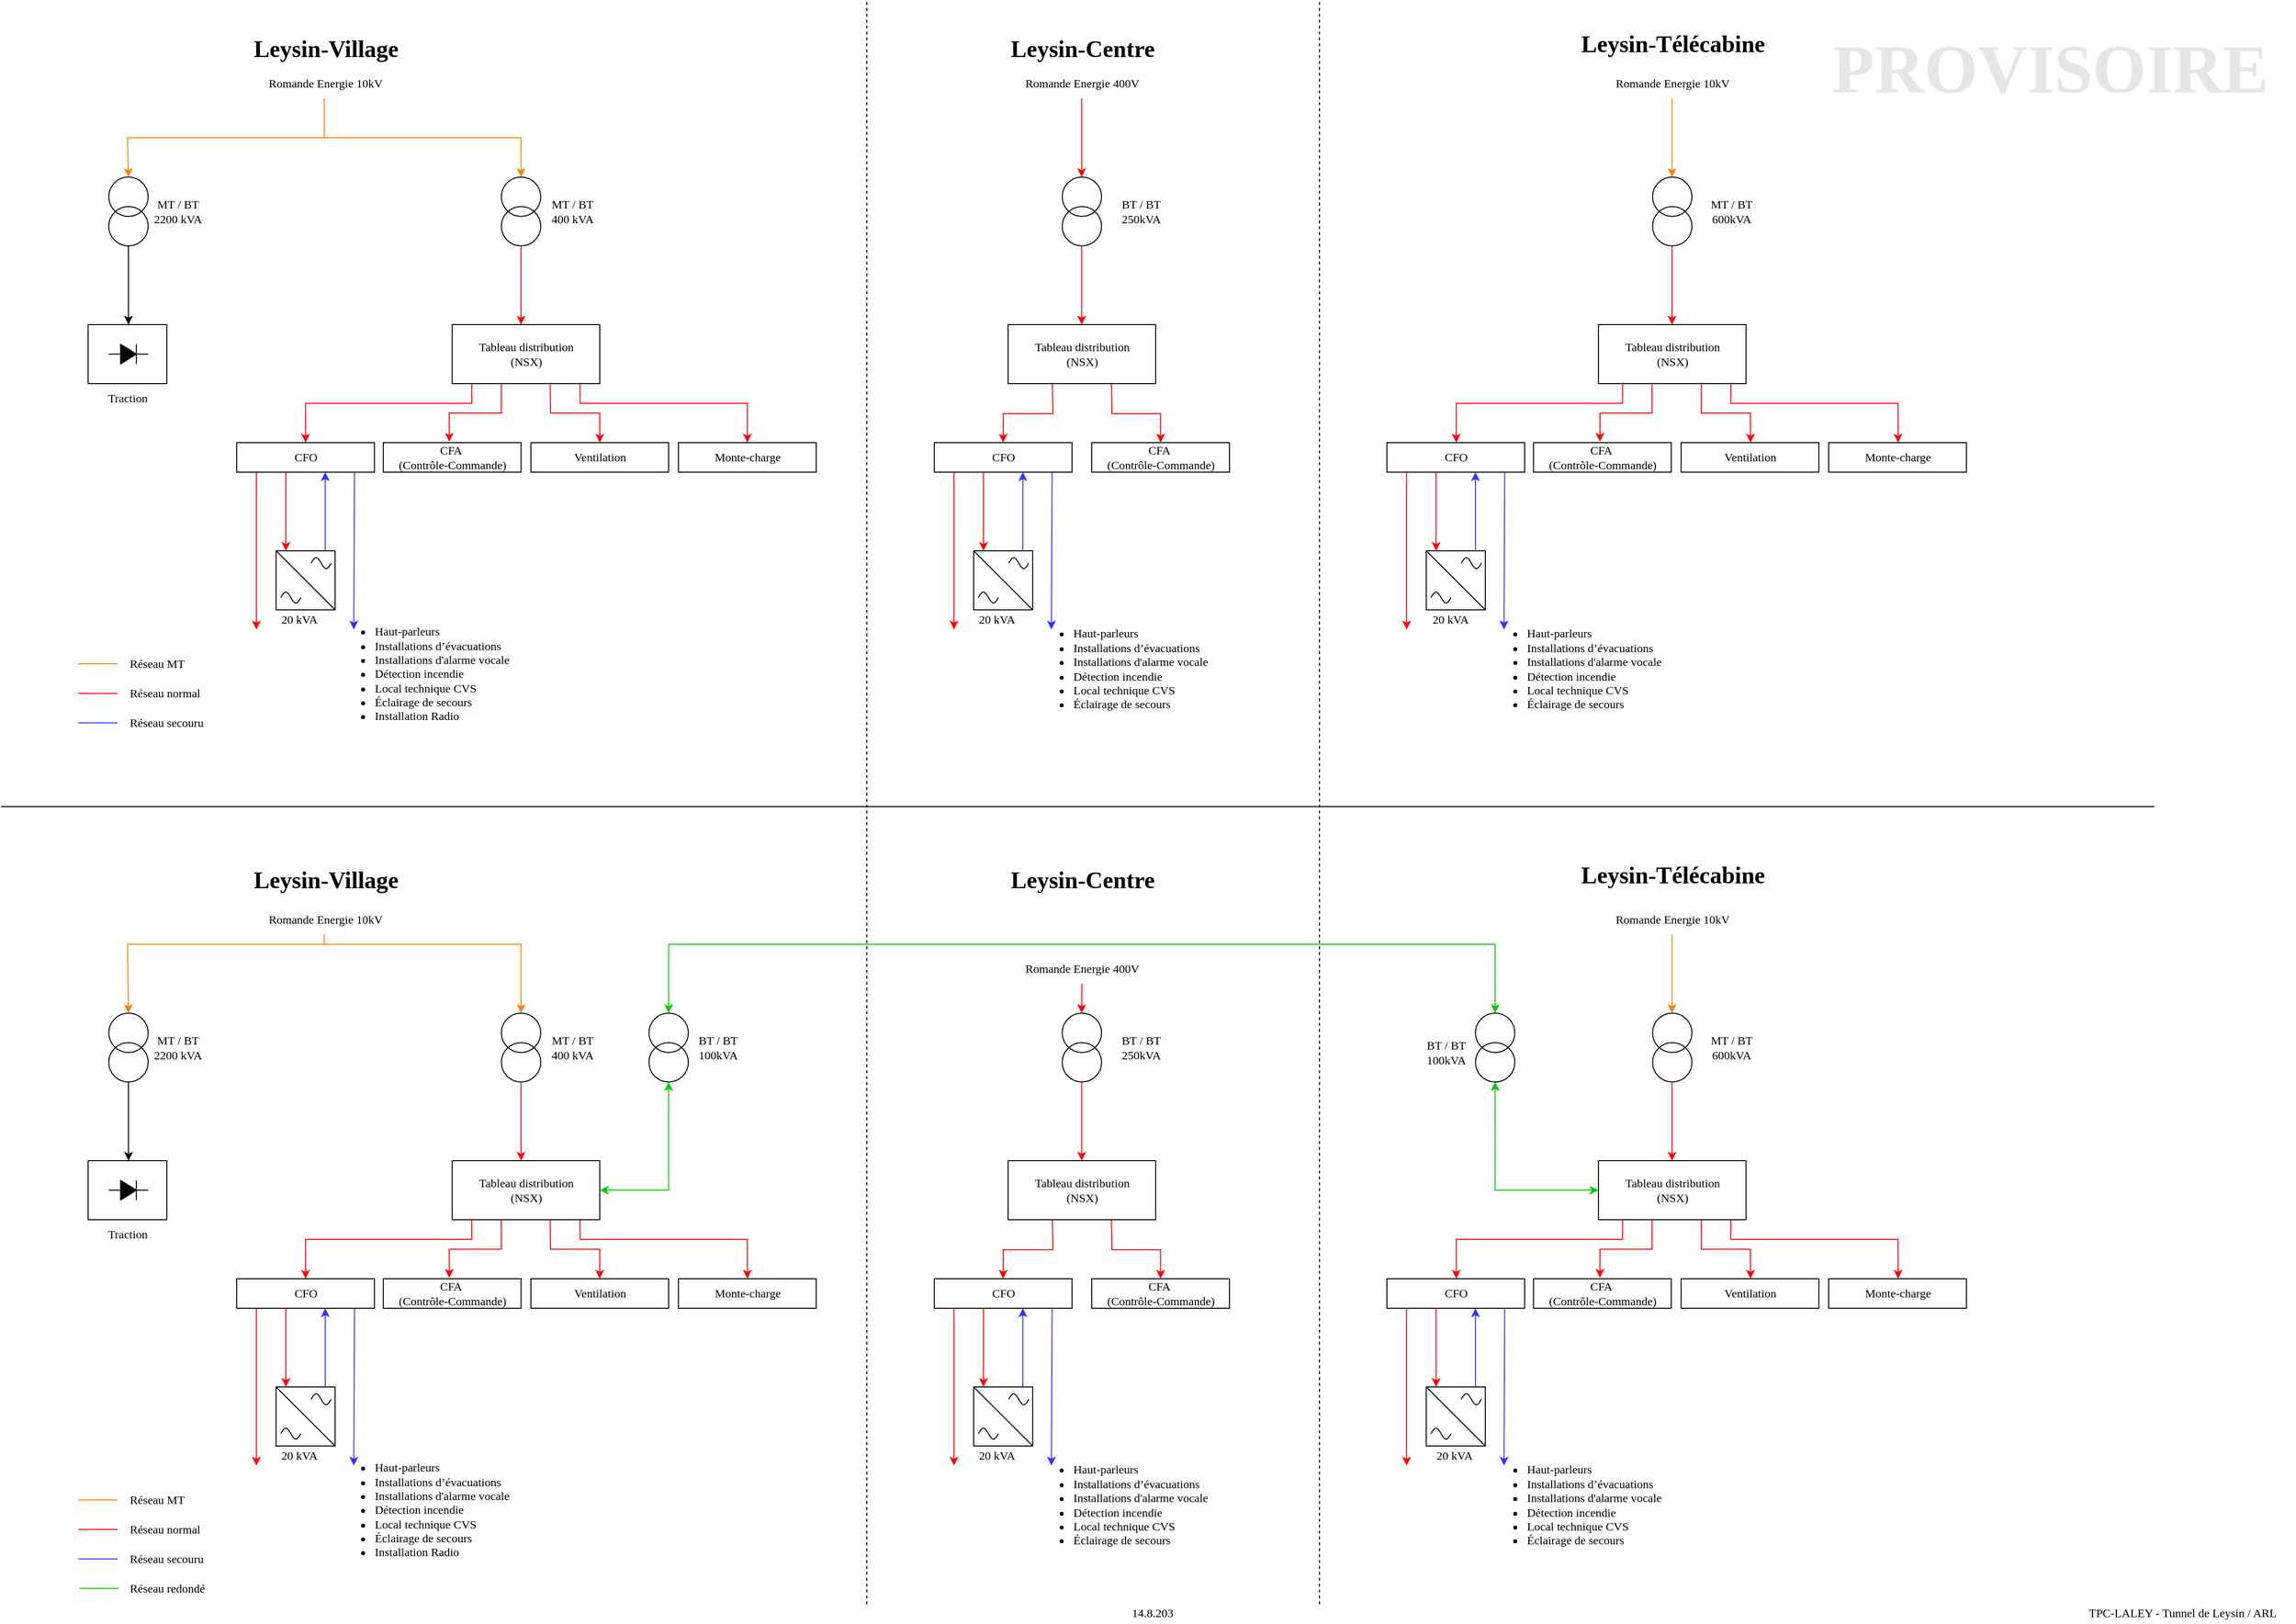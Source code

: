 <mxfile version="28.1.0">
  <diagram name="Page-1" id="7e0a89b8-554c-2b80-1dc8-d5c74ca68de4">
    <mxGraphModel dx="4896" dy="4440" grid="1" gridSize="10" guides="1" tooltips="1" connect="1" arrows="1" fold="1" page="1" pageScale="1" pageWidth="1169" pageHeight="1654" background="none" math="0" shadow="0">
      <root>
        <mxCell id="0" />
        <mxCell id="1" parent="0" />
        <mxCell id="WMZSX-UWGRPnT3wiFMgN-6" value="" style="group;fontFamily=Lucida Sans;" parent="1" vertex="1" connectable="0">
          <mxGeometry x="518.57" y="189" width="30" height="60" as="geometry" />
        </mxCell>
        <mxCell id="WMZSX-UWGRPnT3wiFMgN-16" value="" style="group;fontFamily=Lucida Sans;" parent="WMZSX-UWGRPnT3wiFMgN-6" vertex="1" connectable="0">
          <mxGeometry x="-10" y="-10" width="40" height="70" as="geometry" />
        </mxCell>
        <mxCell id="WMZSX-UWGRPnT3wiFMgN-7" value="" style="ellipse;whiteSpace=wrap;html=1;aspect=fixed;fillColor=none;fontFamily=Lucida Sans;" parent="WMZSX-UWGRPnT3wiFMgN-16" vertex="1">
          <mxGeometry width="40" height="40" as="geometry" />
        </mxCell>
        <mxCell id="WMZSX-UWGRPnT3wiFMgN-8" value="" style="ellipse;whiteSpace=wrap;html=1;aspect=fixed;fillColor=none;fontFamily=Lucida Sans;" parent="WMZSX-UWGRPnT3wiFMgN-16" vertex="1">
          <mxGeometry y="30" width="40" height="40" as="geometry" />
        </mxCell>
        <mxCell id="WMZSX-UWGRPnT3wiFMgN-9" value="Leysin-Village" style="text;strokeColor=none;fillColor=none;html=1;fontSize=24;fontStyle=1;verticalAlign=middle;align=center;fontFamily=Georgia;" parent="1" vertex="1">
          <mxGeometry x="239.57" y="29" width="180" height="40" as="geometry" />
        </mxCell>
        <mxCell id="WMZSX-UWGRPnT3wiFMgN-10" value="Leysin-Centre" style="text;strokeColor=none;fillColor=none;html=1;fontSize=24;fontStyle=1;verticalAlign=middle;align=center;fontFamily=Georgia;" parent="1" vertex="1">
          <mxGeometry x="1008.57" y="29" width="180" height="40" as="geometry" />
        </mxCell>
        <mxCell id="WMZSX-UWGRPnT3wiFMgN-11" value="Leysin-Télécabine" style="text;strokeColor=none;fillColor=none;html=1;fontSize=24;fontStyle=1;verticalAlign=middle;align=center;fontFamily=Georgia;" parent="1" vertex="1">
          <mxGeometry x="1578.57" y="24" width="240" height="40" as="geometry" />
        </mxCell>
        <mxCell id="WMZSX-UWGRPnT3wiFMgN-15" value="" style="endArrow=classic;html=1;rounded=0;strokeColor=#FF8000;fontFamily=Lucida Sans;" parent="1" edge="1">
          <mxGeometry width="50" height="50" relative="1" as="geometry">
            <mxPoint x="328.57" y="99" as="sourcePoint" />
            <mxPoint x="528.57" y="179" as="targetPoint" />
            <Array as="points">
              <mxPoint x="328.57" y="139" />
              <mxPoint x="528.57" y="139" />
            </Array>
          </mxGeometry>
        </mxCell>
        <mxCell id="WMZSX-UWGRPnT3wiFMgN-17" value="" style="group;fontFamily=Lucida Sans;" parent="1" vertex="1" connectable="0">
          <mxGeometry x="1088.57" y="189" width="30" height="60" as="geometry" />
        </mxCell>
        <mxCell id="WMZSX-UWGRPnT3wiFMgN-18" value="" style="group;fontFamily=Lucida Sans;" parent="WMZSX-UWGRPnT3wiFMgN-17" vertex="1" connectable="0">
          <mxGeometry x="-10" y="-10" width="40" height="70" as="geometry" />
        </mxCell>
        <mxCell id="WMZSX-UWGRPnT3wiFMgN-19" value="" style="ellipse;whiteSpace=wrap;html=1;aspect=fixed;fillColor=none;fontFamily=Lucida Sans;" parent="WMZSX-UWGRPnT3wiFMgN-18" vertex="1">
          <mxGeometry width="40" height="40" as="geometry" />
        </mxCell>
        <mxCell id="WMZSX-UWGRPnT3wiFMgN-20" value="" style="ellipse;whiteSpace=wrap;html=1;aspect=fixed;fillColor=none;fontFamily=Lucida Sans;" parent="WMZSX-UWGRPnT3wiFMgN-18" vertex="1">
          <mxGeometry y="30" width="40" height="40" as="geometry" />
        </mxCell>
        <mxCell id="WMZSX-UWGRPnT3wiFMgN-21" value="" style="group;fontFamily=Lucida Sans;" parent="1" vertex="1" connectable="0">
          <mxGeometry x="1688.57" y="189" width="30" height="60" as="geometry" />
        </mxCell>
        <mxCell id="WMZSX-UWGRPnT3wiFMgN-22" value="" style="group;fontFamily=Lucida Sans;" parent="WMZSX-UWGRPnT3wiFMgN-21" vertex="1" connectable="0">
          <mxGeometry x="-10" y="-10" width="40" height="70" as="geometry" />
        </mxCell>
        <mxCell id="WMZSX-UWGRPnT3wiFMgN-23" value="" style="ellipse;whiteSpace=wrap;html=1;aspect=fixed;fillColor=none;fontFamily=Lucida Sans;" parent="WMZSX-UWGRPnT3wiFMgN-22" vertex="1">
          <mxGeometry width="40" height="40" as="geometry" />
        </mxCell>
        <mxCell id="WMZSX-UWGRPnT3wiFMgN-24" value="" style="ellipse;whiteSpace=wrap;html=1;aspect=fixed;fillColor=none;fontFamily=Lucida Sans;" parent="WMZSX-UWGRPnT3wiFMgN-22" vertex="1">
          <mxGeometry y="30" width="40" height="40" as="geometry" />
        </mxCell>
        <mxCell id="WMZSX-UWGRPnT3wiFMgN-25" value="" style="endArrow=classic;html=1;rounded=0;fontColor=#FF0000;strokeColor=#FF0000;fontFamily=Lucida Sans;" parent="1" edge="1">
          <mxGeometry width="50" height="50" relative="1" as="geometry">
            <mxPoint x="1098.33" y="99" as="sourcePoint" />
            <mxPoint x="1098.33" y="179" as="targetPoint" />
          </mxGeometry>
        </mxCell>
        <mxCell id="WMZSX-UWGRPnT3wiFMgN-26" value="" style="endArrow=classic;html=1;rounded=0;strokeColor=#FF8000;fontFamily=Lucida Sans;" parent="1" edge="1">
          <mxGeometry width="50" height="50" relative="1" as="geometry">
            <mxPoint x="1698.33" y="99" as="sourcePoint" />
            <mxPoint x="1698.33" y="179" as="targetPoint" />
          </mxGeometry>
        </mxCell>
        <mxCell id="WMZSX-UWGRPnT3wiFMgN-29" value="&lt;div&gt;MT / BT&lt;/div&gt;&lt;div&gt;400 kVA&lt;/div&gt;" style="text;html=1;align=center;verticalAlign=middle;whiteSpace=wrap;rounded=0;fontFamily=Lucida Sans;" parent="1" vertex="1">
          <mxGeometry x="550.57" y="199" width="60" height="30" as="geometry" />
        </mxCell>
        <mxCell id="WMZSX-UWGRPnT3wiFMgN-30" value="&lt;div&gt;MT / BT&lt;/div&gt;&lt;div&gt;600kVA&lt;/div&gt;" style="text;html=1;align=center;verticalAlign=middle;whiteSpace=wrap;rounded=0;fontFamily=Lucida Sans;" parent="1" vertex="1">
          <mxGeometry x="1728.57" y="199" width="60" height="30" as="geometry" />
        </mxCell>
        <mxCell id="WMZSX-UWGRPnT3wiFMgN-31" value="&lt;div&gt;BT / BT&lt;/div&gt;&lt;div&gt;250kVA&lt;/div&gt;" style="text;html=1;align=center;verticalAlign=middle;whiteSpace=wrap;rounded=0;fontFamily=Lucida Sans;" parent="1" vertex="1">
          <mxGeometry x="1128.57" y="199" width="60" height="30" as="geometry" />
        </mxCell>
        <mxCell id="WMZSX-UWGRPnT3wiFMgN-32" value="" style="endArrow=classic;html=1;rounded=0;fontColor=#FF0000;strokeColor=#FF0000;fontFamily=Lucida Sans;" parent="1" edge="1">
          <mxGeometry width="50" height="50" relative="1" as="geometry">
            <mxPoint x="528.57" y="249" as="sourcePoint" />
            <mxPoint x="528.57" y="329" as="targetPoint" />
          </mxGeometry>
        </mxCell>
        <mxCell id="WMZSX-UWGRPnT3wiFMgN-33" value="" style="endArrow=classic;html=1;rounded=0;fontColor=#FF0000;strokeColor=#FF0000;fontFamily=Lucida Sans;" parent="1" edge="1">
          <mxGeometry width="50" height="50" relative="1" as="geometry">
            <mxPoint x="1098.33" y="249" as="sourcePoint" />
            <mxPoint x="1098.33" y="329" as="targetPoint" />
          </mxGeometry>
        </mxCell>
        <mxCell id="WMZSX-UWGRPnT3wiFMgN-34" value="" style="endArrow=classic;html=1;rounded=0;fontColor=#FF0000;strokeColor=#FF0000;fontFamily=Lucida Sans;" parent="1" edge="1">
          <mxGeometry width="50" height="50" relative="1" as="geometry">
            <mxPoint x="1698.33" y="249" as="sourcePoint" />
            <mxPoint x="1698.33" y="329" as="targetPoint" />
          </mxGeometry>
        </mxCell>
        <mxCell id="WMZSX-UWGRPnT3wiFMgN-35" value="&lt;div&gt;Tableau distribution&lt;/div&gt;&lt;div&gt;(NSX)&lt;/div&gt;" style="rounded=0;whiteSpace=wrap;html=1;fontFamily=Lucida Sans;" parent="1" vertex="1">
          <mxGeometry x="458.57" y="329" width="150" height="60" as="geometry" />
        </mxCell>
        <mxCell id="WMZSX-UWGRPnT3wiFMgN-90" style="edgeStyle=orthogonalEdgeStyle;rounded=0;orthogonalLoop=1;jettySize=auto;html=1;exitX=0.25;exitY=1;exitDx=0;exitDy=0;entryX=0.5;entryY=0;entryDx=0;entryDy=0;strokeColor=#FF0000;fontFamily=Lucida Sans;" parent="1" target="WMZSX-UWGRPnT3wiFMgN-80" edge="1">
          <mxGeometry relative="1" as="geometry">
            <mxPoint x="1068.57" y="389" as="sourcePoint" />
          </mxGeometry>
        </mxCell>
        <mxCell id="WMZSX-UWGRPnT3wiFMgN-91" style="edgeStyle=orthogonalEdgeStyle;rounded=0;orthogonalLoop=1;jettySize=auto;html=1;exitX=0.75;exitY=1;exitDx=0;exitDy=0;entryX=0.5;entryY=0;entryDx=0;entryDy=0;strokeColor=#FF0000;fontFamily=Lucida Sans;" parent="1" target="WMZSX-UWGRPnT3wiFMgN-81" edge="1">
          <mxGeometry relative="1" as="geometry">
            <mxPoint x="1128.57" y="389" as="sourcePoint" />
          </mxGeometry>
        </mxCell>
        <mxCell id="WMZSX-UWGRPnT3wiFMgN-38" value="" style="endArrow=classic;html=1;rounded=0;strokeColor=#FF0000;entryX=0.5;entryY=0;entryDx=0;entryDy=0;exitX=0.133;exitY=1;exitDx=0;exitDy=0;exitPerimeter=0;fontFamily=Lucida Sans;" parent="1" source="WMZSX-UWGRPnT3wiFMgN-35" target="WMZSX-UWGRPnT3wiFMgN-42" edge="1">
          <mxGeometry width="50" height="50" relative="1" as="geometry">
            <mxPoint x="458.57" y="379" as="sourcePoint" />
            <mxPoint x="319.57" y="449" as="targetPoint" />
            <Array as="points">
              <mxPoint x="478.57" y="409" />
              <mxPoint x="309.57" y="409" />
            </Array>
          </mxGeometry>
        </mxCell>
        <mxCell id="WMZSX-UWGRPnT3wiFMgN-39" value="" style="endArrow=classic;html=1;rounded=0;strokeColor=#FF0000;fontFamily=Lucida Sans;" parent="1" edge="1">
          <mxGeometry width="50" height="50" relative="1" as="geometry">
            <mxPoint x="259.57" y="479" as="sourcePoint" />
            <mxPoint x="259.57" y="639" as="targetPoint" />
          </mxGeometry>
        </mxCell>
        <mxCell id="WMZSX-UWGRPnT3wiFMgN-42" value="CFO" style="rounded=0;whiteSpace=wrap;html=1;fontFamily=Lucida Sans;" parent="1" vertex="1">
          <mxGeometry x="239.57" y="449" width="140" height="30" as="geometry" />
        </mxCell>
        <mxCell id="WMZSX-UWGRPnT3wiFMgN-43" value="&lt;div&gt;CFA&amp;nbsp;&lt;/div&gt;&lt;div&gt;(Contrôle-Commande)&lt;/div&gt;" style="rounded=0;whiteSpace=wrap;html=1;fontFamily=Lucida Sans;" parent="1" vertex="1">
          <mxGeometry x="388.57" y="449" width="140" height="30" as="geometry" />
        </mxCell>
        <mxCell id="WMZSX-UWGRPnT3wiFMgN-45" value="" style="endArrow=classic;html=1;rounded=0;strokeColor=#FF0000;fontFamily=Lucida Sans;" parent="1" edge="1">
          <mxGeometry width="50" height="50" relative="1" as="geometry">
            <mxPoint x="289.57" y="479" as="sourcePoint" />
            <mxPoint x="289.57" y="559" as="targetPoint" />
          </mxGeometry>
        </mxCell>
        <mxCell id="WMZSX-UWGRPnT3wiFMgN-46" value="" style="endArrow=classic;html=1;rounded=0;strokeColor=#3333FF;fontFamily=Lucida Sans;" parent="1" edge="1">
          <mxGeometry width="50" height="50" relative="1" as="geometry">
            <mxPoint x="359.28" y="479" as="sourcePoint" />
            <mxPoint x="358.57" y="639" as="targetPoint" />
          </mxGeometry>
        </mxCell>
        <mxCell id="WMZSX-UWGRPnT3wiFMgN-47" value="" style="endArrow=none;html=1;rounded=0;strokeColor=#3333FF;endFill=0;startArrow=classic;startFill=1;fontFamily=Lucida Sans;" parent="1" edge="1">
          <mxGeometry width="50" height="50" relative="1" as="geometry">
            <mxPoint x="329.57" y="479" as="sourcePoint" />
            <mxPoint x="329.57" y="559" as="targetPoint" />
          </mxGeometry>
        </mxCell>
        <mxCell id="WMZSX-UWGRPnT3wiFMgN-60" value="" style="group;fontFamily=Lucida Sans;" parent="1" vertex="1" connectable="0">
          <mxGeometry x="279.57" y="559" width="60" height="60" as="geometry" />
        </mxCell>
        <mxCell id="WMZSX-UWGRPnT3wiFMgN-50" value="" style="whiteSpace=wrap;html=1;aspect=fixed;fontFamily=Lucida Sans;" parent="WMZSX-UWGRPnT3wiFMgN-60" vertex="1">
          <mxGeometry width="60" height="60" as="geometry" />
        </mxCell>
        <mxCell id="WMZSX-UWGRPnT3wiFMgN-54" value="" style="pointerEvents=1;verticalLabelPosition=bottom;shadow=0;dashed=0;align=center;html=1;verticalAlign=top;shape=mxgraph.electrical.waveforms.sine_wave;fontFamily=Lucida Sans;" parent="WMZSX-UWGRPnT3wiFMgN-60" vertex="1">
          <mxGeometry x="35.6" y="5" width="20.4" height="15" as="geometry" />
        </mxCell>
        <mxCell id="WMZSX-UWGRPnT3wiFMgN-55" value="" style="pointerEvents=1;verticalLabelPosition=bottom;shadow=0;dashed=0;align=center;html=1;verticalAlign=top;shape=mxgraph.electrical.waveforms.sine_wave;fontFamily=Lucida Sans;" parent="WMZSX-UWGRPnT3wiFMgN-60" vertex="1">
          <mxGeometry x="4.8" y="40" width="20.4" height="15" as="geometry" />
        </mxCell>
        <mxCell id="WMZSX-UWGRPnT3wiFMgN-59" value="" style="endArrow=none;html=1;rounded=0;exitX=0;exitY=0;exitDx=0;exitDy=0;entryX=1;entryY=1;entryDx=0;entryDy=0;fontFamily=Lucida Sans;" parent="WMZSX-UWGRPnT3wiFMgN-60" source="WMZSX-UWGRPnT3wiFMgN-50" target="WMZSX-UWGRPnT3wiFMgN-50" edge="1">
          <mxGeometry width="50" height="50" relative="1" as="geometry">
            <mxPoint x="145" y="15" as="sourcePoint" />
            <mxPoint x="170" y="-10" as="targetPoint" />
          </mxGeometry>
        </mxCell>
        <mxCell id="WMZSX-UWGRPnT3wiFMgN-61" value="" style="group;fontFamily=Lucida Sans;" parent="1" vertex="1" connectable="0">
          <mxGeometry x="119.57" y="189" width="30" height="60" as="geometry" />
        </mxCell>
        <mxCell id="WMZSX-UWGRPnT3wiFMgN-62" value="" style="group;fontFamily=Lucida Sans;" parent="WMZSX-UWGRPnT3wiFMgN-61" vertex="1" connectable="0">
          <mxGeometry x="-10" y="-10" width="40" height="70" as="geometry" />
        </mxCell>
        <mxCell id="WMZSX-UWGRPnT3wiFMgN-63" value="" style="ellipse;whiteSpace=wrap;html=1;aspect=fixed;fillColor=none;fontFamily=Lucida Sans;" parent="WMZSX-UWGRPnT3wiFMgN-62" vertex="1">
          <mxGeometry width="40" height="40" as="geometry" />
        </mxCell>
        <mxCell id="WMZSX-UWGRPnT3wiFMgN-64" value="" style="ellipse;whiteSpace=wrap;html=1;aspect=fixed;fillColor=none;fontFamily=Lucida Sans;" parent="WMZSX-UWGRPnT3wiFMgN-62" vertex="1">
          <mxGeometry y="30" width="40" height="40" as="geometry" />
        </mxCell>
        <mxCell id="WMZSX-UWGRPnT3wiFMgN-67" value="" style="endArrow=classic;html=1;rounded=0;entryX=0.5;entryY=0;entryDx=0;entryDy=0;strokeColor=#FF8000;fontFamily=Lucida Sans;" parent="1" target="WMZSX-UWGRPnT3wiFMgN-63" edge="1">
          <mxGeometry width="50" height="50" relative="1" as="geometry">
            <mxPoint x="328.57" y="139" as="sourcePoint" />
            <mxPoint x="179.57" y="179" as="targetPoint" />
            <Array as="points">
              <mxPoint x="128.57" y="139" />
            </Array>
          </mxGeometry>
        </mxCell>
        <mxCell id="WMZSX-UWGRPnT3wiFMgN-68" value="&lt;div&gt;MT / BT&lt;/div&gt;&lt;div&gt;2200 kVA&lt;/div&gt;" style="text;html=1;align=center;verticalAlign=middle;whiteSpace=wrap;rounded=0;fontFamily=Lucida Sans;" parent="1" vertex="1">
          <mxGeometry x="149.57" y="199" width="60" height="30" as="geometry" />
        </mxCell>
        <mxCell id="WMZSX-UWGRPnT3wiFMgN-69" value="" style="endArrow=classic;html=1;rounded=0;fontFamily=Lucida Sans;" parent="1" edge="1">
          <mxGeometry width="50" height="50" relative="1" as="geometry">
            <mxPoint x="129.57" y="249" as="sourcePoint" />
            <mxPoint x="129.57" y="329" as="targetPoint" />
          </mxGeometry>
        </mxCell>
        <mxCell id="WMZSX-UWGRPnT3wiFMgN-71" value="" style="endArrow=classic;html=1;rounded=0;strokeColor=#FF0000;entryX=0.479;entryY=-0.03;entryDx=0;entryDy=0;entryPerimeter=0;exitX=0.333;exitY=1;exitDx=0;exitDy=0;exitPerimeter=0;fontFamily=Lucida Sans;" parent="1" source="WMZSX-UWGRPnT3wiFMgN-35" target="WMZSX-UWGRPnT3wiFMgN-43" edge="1">
          <mxGeometry width="50" height="50" relative="1" as="geometry">
            <mxPoint x="498.57" y="379" as="sourcePoint" />
            <mxPoint x="349.57" y="449" as="targetPoint" />
            <Array as="points">
              <mxPoint x="508.57" y="419" />
              <mxPoint x="455.57" y="419" />
            </Array>
          </mxGeometry>
        </mxCell>
        <mxCell id="WMZSX-UWGRPnT3wiFMgN-73" value="" style="rounded=0;whiteSpace=wrap;html=1;fontFamily=Lucida Sans;" parent="1" vertex="1">
          <mxGeometry x="88.57" y="329" width="80" height="60" as="geometry" />
        </mxCell>
        <mxCell id="WMZSX-UWGRPnT3wiFMgN-72" value="" style="pointerEvents=1;fillColor=strokeColor;verticalLabelPosition=bottom;shadow=0;dashed=0;align=center;html=1;verticalAlign=top;shape=mxgraph.electrical.diodes.diode;fontFamily=Lucida Sans;" parent="1" vertex="1">
          <mxGeometry x="109.57" y="349" width="40" height="20" as="geometry" />
        </mxCell>
        <mxCell id="WMZSX-UWGRPnT3wiFMgN-74" value="Traction" style="text;html=1;align=center;verticalAlign=middle;whiteSpace=wrap;rounded=0;fontFamily=Lucida Sans;" parent="1" vertex="1">
          <mxGeometry x="98.57" y="389" width="60" height="30" as="geometry" />
        </mxCell>
        <mxCell id="WMZSX-UWGRPnT3wiFMgN-75" value="Ventilation" style="rounded=0;whiteSpace=wrap;html=1;fontFamily=Lucida Sans;" parent="1" vertex="1">
          <mxGeometry x="538.57" y="449" width="140" height="30" as="geometry" />
        </mxCell>
        <mxCell id="WMZSX-UWGRPnT3wiFMgN-76" value="Monte-charge" style="rounded=0;whiteSpace=wrap;html=1;fontFamily=Lucida Sans;" parent="1" vertex="1">
          <mxGeometry x="688.57" y="449" width="140" height="30" as="geometry" />
        </mxCell>
        <mxCell id="WMZSX-UWGRPnT3wiFMgN-77" value="" style="endArrow=classic;html=1;rounded=0;strokeColor=#FF0000;entryX=0.5;entryY=0;entryDx=0;entryDy=0;exitX=0.664;exitY=0.999;exitDx=0;exitDy=0;exitPerimeter=0;fontFamily=Lucida Sans;" parent="1" source="WMZSX-UWGRPnT3wiFMgN-35" target="WMZSX-UWGRPnT3wiFMgN-75" edge="1">
          <mxGeometry width="50" height="50" relative="1" as="geometry">
            <mxPoint x="663.57" y="360" as="sourcePoint" />
            <mxPoint x="610.57" y="449" as="targetPoint" />
            <Array as="points">
              <mxPoint x="558.57" y="419" />
              <mxPoint x="608.57" y="419" />
            </Array>
          </mxGeometry>
        </mxCell>
        <mxCell id="WMZSX-UWGRPnT3wiFMgN-79" value="" style="endArrow=classic;html=1;rounded=0;strokeColor=#FF0000;fontFamily=Lucida Sans;" parent="1" edge="1">
          <mxGeometry width="50" height="50" relative="1" as="geometry">
            <mxPoint x="968.57" y="479" as="sourcePoint" />
            <mxPoint x="968.57" y="639" as="targetPoint" />
          </mxGeometry>
        </mxCell>
        <mxCell id="WMZSX-UWGRPnT3wiFMgN-80" value="CFO" style="rounded=0;whiteSpace=wrap;html=1;fontFamily=Lucida Sans;" parent="1" vertex="1">
          <mxGeometry x="948.57" y="449" width="140" height="30" as="geometry" />
        </mxCell>
        <mxCell id="WMZSX-UWGRPnT3wiFMgN-81" value="&lt;div&gt;CFA&amp;nbsp;&lt;/div&gt;&lt;div&gt;(Contrôle-Commande)&lt;/div&gt;" style="rounded=0;whiteSpace=wrap;html=1;fontFamily=Lucida Sans;" parent="1" vertex="1">
          <mxGeometry x="1108.57" y="449" width="140" height="30" as="geometry" />
        </mxCell>
        <mxCell id="WMZSX-UWGRPnT3wiFMgN-82" value="" style="endArrow=classic;html=1;rounded=0;strokeColor=#FF0000;fontFamily=Lucida Sans;" parent="1" edge="1">
          <mxGeometry width="50" height="50" relative="1" as="geometry">
            <mxPoint x="998.57" y="479" as="sourcePoint" />
            <mxPoint x="998.57" y="559" as="targetPoint" />
          </mxGeometry>
        </mxCell>
        <mxCell id="WMZSX-UWGRPnT3wiFMgN-83" value="" style="endArrow=classic;html=1;rounded=0;strokeColor=#3333FF;fontFamily=Lucida Sans;" parent="1" edge="1">
          <mxGeometry width="50" height="50" relative="1" as="geometry">
            <mxPoint x="1068.28" y="479" as="sourcePoint" />
            <mxPoint x="1067.57" y="639" as="targetPoint" />
          </mxGeometry>
        </mxCell>
        <mxCell id="WMZSX-UWGRPnT3wiFMgN-84" value="" style="endArrow=none;html=1;rounded=0;strokeColor=#3333FF;endFill=0;startArrow=classic;startFill=1;fontFamily=Lucida Sans;" parent="1" edge="1">
          <mxGeometry width="50" height="50" relative="1" as="geometry">
            <mxPoint x="1038.57" y="479" as="sourcePoint" />
            <mxPoint x="1038.57" y="559" as="targetPoint" />
          </mxGeometry>
        </mxCell>
        <mxCell id="WMZSX-UWGRPnT3wiFMgN-85" value="" style="group;fontFamily=Lucida Sans;" parent="1" vertex="1" connectable="0">
          <mxGeometry x="988.57" y="559" width="60" height="60" as="geometry" />
        </mxCell>
        <mxCell id="WMZSX-UWGRPnT3wiFMgN-86" value="" style="whiteSpace=wrap;html=1;aspect=fixed;fontFamily=Lucida Sans;" parent="WMZSX-UWGRPnT3wiFMgN-85" vertex="1">
          <mxGeometry width="60" height="60" as="geometry" />
        </mxCell>
        <mxCell id="WMZSX-UWGRPnT3wiFMgN-87" value="" style="pointerEvents=1;verticalLabelPosition=bottom;shadow=0;dashed=0;align=center;html=1;verticalAlign=top;shape=mxgraph.electrical.waveforms.sine_wave;fontFamily=Lucida Sans;" parent="WMZSX-UWGRPnT3wiFMgN-85" vertex="1">
          <mxGeometry x="35.6" y="5" width="20.4" height="15" as="geometry" />
        </mxCell>
        <mxCell id="WMZSX-UWGRPnT3wiFMgN-88" value="" style="pointerEvents=1;verticalLabelPosition=bottom;shadow=0;dashed=0;align=center;html=1;verticalAlign=top;shape=mxgraph.electrical.waveforms.sine_wave;fontFamily=Lucida Sans;" parent="WMZSX-UWGRPnT3wiFMgN-85" vertex="1">
          <mxGeometry x="4.8" y="40" width="20.4" height="15" as="geometry" />
        </mxCell>
        <mxCell id="WMZSX-UWGRPnT3wiFMgN-89" value="" style="endArrow=none;html=1;rounded=0;exitX=0;exitY=0;exitDx=0;exitDy=0;entryX=1;entryY=1;entryDx=0;entryDy=0;fontFamily=Lucida Sans;" parent="WMZSX-UWGRPnT3wiFMgN-85" source="WMZSX-UWGRPnT3wiFMgN-86" target="WMZSX-UWGRPnT3wiFMgN-86" edge="1">
          <mxGeometry width="50" height="50" relative="1" as="geometry">
            <mxPoint x="145" y="15" as="sourcePoint" />
            <mxPoint x="170" y="-10" as="targetPoint" />
          </mxGeometry>
        </mxCell>
        <mxCell id="WMZSX-UWGRPnT3wiFMgN-93" value="" style="endArrow=classic;html=1;rounded=0;strokeColor=#FF0000;fontFamily=Lucida Sans;" parent="1" edge="1">
          <mxGeometry width="50" height="50" relative="1" as="geometry">
            <mxPoint x="1428.57" y="479" as="sourcePoint" />
            <mxPoint x="1428.57" y="639" as="targetPoint" />
          </mxGeometry>
        </mxCell>
        <mxCell id="WMZSX-UWGRPnT3wiFMgN-94" value="CFO" style="rounded=0;whiteSpace=wrap;html=1;fontFamily=Lucida Sans;" parent="1" vertex="1">
          <mxGeometry x="1408.57" y="449" width="140" height="30" as="geometry" />
        </mxCell>
        <mxCell id="WMZSX-UWGRPnT3wiFMgN-95" value="&lt;div&gt;CFA&amp;nbsp;&lt;/div&gt;&lt;div&gt;(Contrôle-Commande)&lt;/div&gt;" style="rounded=0;whiteSpace=wrap;html=1;fontFamily=Lucida Sans;" parent="1" vertex="1">
          <mxGeometry x="1557.57" y="449" width="140" height="30" as="geometry" />
        </mxCell>
        <mxCell id="WMZSX-UWGRPnT3wiFMgN-96" value="" style="endArrow=classic;html=1;rounded=0;strokeColor=#FF0000;fontFamily=Lucida Sans;" parent="1" edge="1">
          <mxGeometry width="50" height="50" relative="1" as="geometry">
            <mxPoint x="1458.57" y="479" as="sourcePoint" />
            <mxPoint x="1458.57" y="559" as="targetPoint" />
          </mxGeometry>
        </mxCell>
        <mxCell id="WMZSX-UWGRPnT3wiFMgN-97" value="" style="endArrow=classic;html=1;rounded=0;strokeColor=#3333FF;fontFamily=Lucida Sans;" parent="1" edge="1">
          <mxGeometry width="50" height="50" relative="1" as="geometry">
            <mxPoint x="1528.28" y="479" as="sourcePoint" />
            <mxPoint x="1527.57" y="639" as="targetPoint" />
          </mxGeometry>
        </mxCell>
        <mxCell id="WMZSX-UWGRPnT3wiFMgN-98" value="" style="endArrow=none;html=1;rounded=0;strokeColor=#3333FF;endFill=0;startArrow=classic;startFill=1;fontFamily=Lucida Sans;" parent="1" edge="1">
          <mxGeometry width="50" height="50" relative="1" as="geometry">
            <mxPoint x="1498.57" y="479" as="sourcePoint" />
            <mxPoint x="1498.57" y="559" as="targetPoint" />
          </mxGeometry>
        </mxCell>
        <mxCell id="WMZSX-UWGRPnT3wiFMgN-99" value="" style="group;fontFamily=Lucida Sans;" parent="1" vertex="1" connectable="0">
          <mxGeometry x="1448.57" y="559" width="60" height="60" as="geometry" />
        </mxCell>
        <mxCell id="WMZSX-UWGRPnT3wiFMgN-100" value="" style="whiteSpace=wrap;html=1;aspect=fixed;fontFamily=Lucida Sans;" parent="WMZSX-UWGRPnT3wiFMgN-99" vertex="1">
          <mxGeometry width="60" height="60" as="geometry" />
        </mxCell>
        <mxCell id="WMZSX-UWGRPnT3wiFMgN-101" value="" style="pointerEvents=1;verticalLabelPosition=bottom;shadow=0;dashed=0;align=center;html=1;verticalAlign=top;shape=mxgraph.electrical.waveforms.sine_wave;fontFamily=Lucida Sans;" parent="WMZSX-UWGRPnT3wiFMgN-99" vertex="1">
          <mxGeometry x="35.6" y="5" width="20.4" height="15" as="geometry" />
        </mxCell>
        <mxCell id="WMZSX-UWGRPnT3wiFMgN-102" value="" style="pointerEvents=1;verticalLabelPosition=bottom;shadow=0;dashed=0;align=center;html=1;verticalAlign=top;shape=mxgraph.electrical.waveforms.sine_wave;fontFamily=Lucida Sans;" parent="WMZSX-UWGRPnT3wiFMgN-99" vertex="1">
          <mxGeometry x="4.8" y="40" width="20.4" height="15" as="geometry" />
        </mxCell>
        <mxCell id="WMZSX-UWGRPnT3wiFMgN-103" value="" style="endArrow=none;html=1;rounded=0;exitX=0;exitY=0;exitDx=0;exitDy=0;entryX=1;entryY=1;entryDx=0;entryDy=0;fontFamily=Lucida Sans;" parent="WMZSX-UWGRPnT3wiFMgN-99" source="WMZSX-UWGRPnT3wiFMgN-100" target="WMZSX-UWGRPnT3wiFMgN-100" edge="1">
          <mxGeometry width="50" height="50" relative="1" as="geometry">
            <mxPoint x="145" y="15" as="sourcePoint" />
            <mxPoint x="170" y="-10" as="targetPoint" />
          </mxGeometry>
        </mxCell>
        <mxCell id="WMZSX-UWGRPnT3wiFMgN-105" value="Ventilation" style="rounded=0;whiteSpace=wrap;html=1;fontFamily=Lucida Sans;" parent="1" vertex="1">
          <mxGeometry x="1707.57" y="449" width="140" height="30" as="geometry" />
        </mxCell>
        <mxCell id="WMZSX-UWGRPnT3wiFMgN-106" value="Monte-charge" style="rounded=0;whiteSpace=wrap;html=1;fontFamily=Lucida Sans;" parent="1" vertex="1">
          <mxGeometry x="1857.57" y="449" width="140" height="30" as="geometry" />
        </mxCell>
        <mxCell id="WMZSX-UWGRPnT3wiFMgN-109" value="" style="endArrow=classic;html=1;rounded=0;strokeColor=#FF0000;entryX=0.5;entryY=0;entryDx=0;entryDy=0;fontFamily=Lucida Sans;" parent="1" target="WMZSX-UWGRPnT3wiFMgN-76" edge="1">
          <mxGeometry width="50" height="50" relative="1" as="geometry">
            <mxPoint x="588.57" y="389" as="sourcePoint" />
            <mxPoint x="758.57" y="449" as="targetPoint" />
            <Array as="points">
              <mxPoint x="588.57" y="409" />
              <mxPoint x="758.57" y="409" />
            </Array>
          </mxGeometry>
        </mxCell>
        <mxCell id="WMZSX-UWGRPnT3wiFMgN-110" value="&lt;div&gt;Tableau distribution&lt;/div&gt;&lt;div&gt;(NSX)&lt;/div&gt;" style="rounded=0;whiteSpace=wrap;html=1;fontFamily=Lucida Sans;" parent="1" vertex="1">
          <mxGeometry x="1023.57" y="329" width="150" height="60" as="geometry" />
        </mxCell>
        <mxCell id="WMZSX-UWGRPnT3wiFMgN-111" value="&lt;div&gt;Tableau distribution&lt;/div&gt;&lt;div&gt;(NSX)&lt;/div&gt;" style="rounded=0;whiteSpace=wrap;html=1;fontFamily=Lucida Sans;" parent="1" vertex="1">
          <mxGeometry x="1623.57" y="329" width="150" height="60" as="geometry" />
        </mxCell>
        <mxCell id="WMZSX-UWGRPnT3wiFMgN-112" value="" style="endArrow=classic;html=1;rounded=0;strokeColor=#FF0000;entryX=0.5;entryY=0;entryDx=0;entryDy=0;exitX=0.133;exitY=1;exitDx=0;exitDy=0;exitPerimeter=0;fontFamily=Lucida Sans;" parent="1" edge="1">
          <mxGeometry width="50" height="50" relative="1" as="geometry">
            <mxPoint x="1648.07" y="389" as="sourcePoint" />
            <mxPoint x="1479.07" y="449" as="targetPoint" />
            <Array as="points">
              <mxPoint x="1648.07" y="409" />
              <mxPoint x="1479.07" y="409" />
            </Array>
          </mxGeometry>
        </mxCell>
        <mxCell id="WMZSX-UWGRPnT3wiFMgN-113" value="" style="endArrow=classic;html=1;rounded=0;strokeColor=#FF0000;entryX=0.479;entryY=-0.03;entryDx=0;entryDy=0;entryPerimeter=0;exitX=0.333;exitY=1;exitDx=0;exitDy=0;exitPerimeter=0;fontFamily=Lucida Sans;" parent="1" edge="1">
          <mxGeometry width="50" height="50" relative="1" as="geometry">
            <mxPoint x="1678.07" y="389" as="sourcePoint" />
            <mxPoint x="1625.07" y="448" as="targetPoint" />
            <Array as="points">
              <mxPoint x="1678.07" y="419" />
              <mxPoint x="1625.07" y="419" />
            </Array>
          </mxGeometry>
        </mxCell>
        <mxCell id="WMZSX-UWGRPnT3wiFMgN-114" value="" style="endArrow=classic;html=1;rounded=0;strokeColor=#FF0000;entryX=0.5;entryY=0;entryDx=0;entryDy=0;exitX=0.664;exitY=0.999;exitDx=0;exitDy=0;exitPerimeter=0;fontFamily=Lucida Sans;" parent="1" edge="1">
          <mxGeometry width="50" height="50" relative="1" as="geometry">
            <mxPoint x="1728.07" y="389" as="sourcePoint" />
            <mxPoint x="1778.07" y="449" as="targetPoint" />
            <Array as="points">
              <mxPoint x="1728.07" y="419" />
              <mxPoint x="1778.07" y="419" />
            </Array>
          </mxGeometry>
        </mxCell>
        <mxCell id="WMZSX-UWGRPnT3wiFMgN-115" value="" style="endArrow=classic;html=1;rounded=0;strokeColor=#FF0000;entryX=0.5;entryY=0;entryDx=0;entryDy=0;fontFamily=Lucida Sans;" parent="1" edge="1">
          <mxGeometry width="50" height="50" relative="1" as="geometry">
            <mxPoint x="1758.07" y="389" as="sourcePoint" />
            <mxPoint x="1928.07" y="449" as="targetPoint" />
            <Array as="points">
              <mxPoint x="1758.07" y="409" />
              <mxPoint x="1928.07" y="409" />
            </Array>
          </mxGeometry>
        </mxCell>
        <mxCell id="WMZSX-UWGRPnT3wiFMgN-116" value="" style="endArrow=none;html=1;rounded=0;strokeColor=#FF0000;endFill=0;fontFamily=Lucida Sans;" parent="1" edge="1">
          <mxGeometry width="50" height="50" relative="1" as="geometry">
            <mxPoint x="78.57" y="703.86" as="sourcePoint" />
            <mxPoint x="118.57" y="703.86" as="targetPoint" />
          </mxGeometry>
        </mxCell>
        <mxCell id="WMZSX-UWGRPnT3wiFMgN-117" value="&lt;div align=&quot;left&quot;&gt;Réseau normal&lt;/div&gt;" style="text;html=1;align=left;verticalAlign=middle;whiteSpace=wrap;rounded=0;fontFamily=Lucida Sans;" parent="1" vertex="1">
          <mxGeometry x="128.57" y="689" width="90" height="30" as="geometry" />
        </mxCell>
        <mxCell id="WMZSX-UWGRPnT3wiFMgN-118" value="" style="endArrow=none;html=1;rounded=0;strokeColor=#3333FF;endFill=0;fontFamily=Lucida Sans;" parent="1" edge="1">
          <mxGeometry width="50" height="50" relative="1" as="geometry">
            <mxPoint x="78.57" y="733.86" as="sourcePoint" />
            <mxPoint x="118.57" y="733.86" as="targetPoint" />
          </mxGeometry>
        </mxCell>
        <mxCell id="WMZSX-UWGRPnT3wiFMgN-119" value="&lt;div align=&quot;left&quot;&gt;Réseau secouru&lt;/div&gt;" style="text;html=1;align=left;verticalAlign=middle;whiteSpace=wrap;rounded=0;fontFamily=Lucida Sans;" parent="1" vertex="1">
          <mxGeometry x="128.57" y="719" width="100" height="30" as="geometry" />
        </mxCell>
        <mxCell id="WMZSX-UWGRPnT3wiFMgN-120" value="" style="endArrow=none;dashed=1;html=1;rounded=0;fontFamily=Lucida Sans;" parent="1" edge="1">
          <mxGeometry width="50" height="50" relative="1" as="geometry">
            <mxPoint x="880" y="1630" as="sourcePoint" />
            <mxPoint x="880" as="targetPoint" />
          </mxGeometry>
        </mxCell>
        <mxCell id="WMZSX-UWGRPnT3wiFMgN-121" value="" style="endArrow=none;dashed=1;html=1;rounded=0;fontFamily=Lucida Sans;" parent="1" edge="1">
          <mxGeometry width="50" height="50" relative="1" as="geometry">
            <mxPoint x="1340" y="1630" as="sourcePoint" />
            <mxPoint x="1340" as="targetPoint" />
          </mxGeometry>
        </mxCell>
        <mxCell id="WMZSX-UWGRPnT3wiFMgN-122" value="" style="group;fontFamily=Lucida Sans;" parent="1" vertex="1" connectable="0">
          <mxGeometry x="518.57" y="1039" width="30" height="60" as="geometry" />
        </mxCell>
        <mxCell id="WMZSX-UWGRPnT3wiFMgN-123" value="" style="group;fontFamily=Lucida Sans;" parent="WMZSX-UWGRPnT3wiFMgN-122" vertex="1" connectable="0">
          <mxGeometry x="-10" y="-10" width="40" height="70" as="geometry" />
        </mxCell>
        <mxCell id="WMZSX-UWGRPnT3wiFMgN-210" value="" style="group;fontFamily=Lucida Sans;" parent="WMZSX-UWGRPnT3wiFMgN-123" vertex="1" connectable="0">
          <mxGeometry width="40" height="70" as="geometry" />
        </mxCell>
        <mxCell id="WMZSX-UWGRPnT3wiFMgN-124" value="" style="ellipse;whiteSpace=wrap;html=1;aspect=fixed;fillColor=none;fontFamily=Lucida Sans;" parent="WMZSX-UWGRPnT3wiFMgN-210" vertex="1">
          <mxGeometry width="40" height="40" as="geometry" />
        </mxCell>
        <mxCell id="WMZSX-UWGRPnT3wiFMgN-125" value="" style="ellipse;whiteSpace=wrap;html=1;aspect=fixed;fillColor=none;fontFamily=Lucida Sans;" parent="WMZSX-UWGRPnT3wiFMgN-210" vertex="1">
          <mxGeometry y="30" width="40" height="40" as="geometry" />
        </mxCell>
        <mxCell id="WMZSX-UWGRPnT3wiFMgN-126" value="Leysin-Village" style="text;strokeColor=none;fillColor=none;html=1;fontSize=24;fontStyle=1;verticalAlign=middle;align=center;fontFamily=Georgia;" parent="1" vertex="1">
          <mxGeometry x="239.57" y="874" width="180" height="40" as="geometry" />
        </mxCell>
        <mxCell id="WMZSX-UWGRPnT3wiFMgN-127" value="Leysin-Centre" style="text;strokeColor=none;fillColor=none;html=1;fontSize=24;fontStyle=1;verticalAlign=middle;align=center;fontFamily=Georgia;" parent="1" vertex="1">
          <mxGeometry x="1008.57" y="874" width="180" height="40" as="geometry" />
        </mxCell>
        <mxCell id="WMZSX-UWGRPnT3wiFMgN-128" value="Leysin-Télécabine" style="text;strokeColor=none;fillColor=none;html=1;fontSize=24;fontStyle=1;verticalAlign=middle;align=center;fontFamily=Georgia;" parent="1" vertex="1">
          <mxGeometry x="1578.57" y="869" width="240" height="40" as="geometry" />
        </mxCell>
        <mxCell id="WMZSX-UWGRPnT3wiFMgN-129" value="" style="endArrow=classic;html=1;rounded=0;strokeColor=#FF8000;fontFamily=Lucida Sans;" parent="1" edge="1">
          <mxGeometry width="50" height="50" relative="1" as="geometry">
            <mxPoint x="328.57" y="949" as="sourcePoint" />
            <mxPoint x="528.57" y="1029" as="targetPoint" />
            <Array as="points">
              <mxPoint x="328.57" y="959" />
              <mxPoint x="528.57" y="959" />
            </Array>
          </mxGeometry>
        </mxCell>
        <mxCell id="WMZSX-UWGRPnT3wiFMgN-130" value="" style="group;fontFamily=Lucida Sans;" parent="1" vertex="1" connectable="0">
          <mxGeometry x="1088.57" y="1039" width="30" height="60" as="geometry" />
        </mxCell>
        <mxCell id="WMZSX-UWGRPnT3wiFMgN-131" value="" style="group;fontFamily=Lucida Sans;" parent="WMZSX-UWGRPnT3wiFMgN-130" vertex="1" connectable="0">
          <mxGeometry x="-10" y="-10" width="40" height="70" as="geometry" />
        </mxCell>
        <mxCell id="WMZSX-UWGRPnT3wiFMgN-211" value="" style="group;fontFamily=Lucida Sans;" parent="WMZSX-UWGRPnT3wiFMgN-131" vertex="1" connectable="0">
          <mxGeometry width="40" height="70" as="geometry" />
        </mxCell>
        <mxCell id="WMZSX-UWGRPnT3wiFMgN-132" value="" style="ellipse;whiteSpace=wrap;html=1;aspect=fixed;fillColor=none;fontFamily=Lucida Sans;" parent="WMZSX-UWGRPnT3wiFMgN-211" vertex="1">
          <mxGeometry width="40" height="40" as="geometry" />
        </mxCell>
        <mxCell id="WMZSX-UWGRPnT3wiFMgN-133" value="" style="ellipse;whiteSpace=wrap;html=1;aspect=fixed;fillColor=none;fontFamily=Lucida Sans;" parent="WMZSX-UWGRPnT3wiFMgN-211" vertex="1">
          <mxGeometry y="30" width="40" height="40" as="geometry" />
        </mxCell>
        <mxCell id="WMZSX-UWGRPnT3wiFMgN-134" value="" style="group;fontFamily=Lucida Sans;" parent="1" vertex="1" connectable="0">
          <mxGeometry x="1688.57" y="1039" width="30" height="60" as="geometry" />
        </mxCell>
        <mxCell id="WMZSX-UWGRPnT3wiFMgN-135" value="" style="group;fontFamily=Lucida Sans;" parent="WMZSX-UWGRPnT3wiFMgN-134" vertex="1" connectable="0">
          <mxGeometry x="-10" y="-10" width="40" height="70" as="geometry" />
        </mxCell>
        <mxCell id="WMZSX-UWGRPnT3wiFMgN-136" value="" style="ellipse;whiteSpace=wrap;html=1;aspect=fixed;fillColor=none;fontFamily=Lucida Sans;" parent="WMZSX-UWGRPnT3wiFMgN-135" vertex="1">
          <mxGeometry width="40" height="40" as="geometry" />
        </mxCell>
        <mxCell id="WMZSX-UWGRPnT3wiFMgN-137" value="" style="ellipse;whiteSpace=wrap;html=1;aspect=fixed;fillColor=none;fontFamily=Lucida Sans;" parent="WMZSX-UWGRPnT3wiFMgN-135" vertex="1">
          <mxGeometry y="30" width="40" height="40" as="geometry" />
        </mxCell>
        <mxCell id="WMZSX-UWGRPnT3wiFMgN-138" value="" style="endArrow=classic;html=1;rounded=0;exitX=0.5;exitY=1;exitDx=0;exitDy=0;fontColor=#FF0000;strokeColor=#FF0000;fontFamily=Lucida Sans;" parent="1" source="WMZSX-UWGRPnT3wiFMgN-230" edge="1">
          <mxGeometry width="50" height="50" relative="1" as="geometry">
            <mxPoint x="1098.57" y="989" as="sourcePoint" />
            <mxPoint x="1098.33" y="1029" as="targetPoint" />
          </mxGeometry>
        </mxCell>
        <mxCell id="WMZSX-UWGRPnT3wiFMgN-139" value="" style="endArrow=classic;html=1;rounded=0;strokeColor=#FF8000;fontFamily=Lucida Sans;" parent="1" edge="1">
          <mxGeometry width="50" height="50" relative="1" as="geometry">
            <mxPoint x="1698.33" y="949" as="sourcePoint" />
            <mxPoint x="1698.33" y="1029" as="targetPoint" />
          </mxGeometry>
        </mxCell>
        <mxCell id="WMZSX-UWGRPnT3wiFMgN-140" value="&lt;div&gt;MT / BT&lt;/div&gt;&lt;div&gt;400 kVA&lt;/div&gt;" style="text;html=1;align=center;verticalAlign=middle;whiteSpace=wrap;rounded=0;fontFamily=Lucida Sans;" parent="1" vertex="1">
          <mxGeometry x="550.57" y="1049" width="60" height="30" as="geometry" />
        </mxCell>
        <mxCell id="WMZSX-UWGRPnT3wiFMgN-141" value="&lt;div&gt;MT / BT&lt;/div&gt;&lt;div&gt;600kVA&lt;/div&gt;" style="text;html=1;align=center;verticalAlign=middle;whiteSpace=wrap;rounded=0;fontFamily=Lucida Sans;" parent="1" vertex="1">
          <mxGeometry x="1728.57" y="1049" width="60" height="30" as="geometry" />
        </mxCell>
        <mxCell id="WMZSX-UWGRPnT3wiFMgN-142" value="&lt;div&gt;BT / BT&lt;/div&gt;&lt;div&gt;250kVA&lt;/div&gt;" style="text;html=1;align=center;verticalAlign=middle;whiteSpace=wrap;rounded=0;fontFamily=Lucida Sans;" parent="1" vertex="1">
          <mxGeometry x="1128.57" y="1049" width="60" height="30" as="geometry" />
        </mxCell>
        <mxCell id="WMZSX-UWGRPnT3wiFMgN-143" value="" style="endArrow=classic;html=1;rounded=0;fontColor=#FF0000;strokeColor=#FF0000;fontFamily=Lucida Sans;" parent="1" edge="1">
          <mxGeometry width="50" height="50" relative="1" as="geometry">
            <mxPoint x="528.57" y="1099" as="sourcePoint" />
            <mxPoint x="528.57" y="1179" as="targetPoint" />
          </mxGeometry>
        </mxCell>
        <mxCell id="WMZSX-UWGRPnT3wiFMgN-144" value="" style="endArrow=classic;html=1;rounded=0;fontColor=#FF0000;strokeColor=#FF0000;fontFamily=Lucida Sans;" parent="1" edge="1">
          <mxGeometry width="50" height="50" relative="1" as="geometry">
            <mxPoint x="1098.33" y="1099" as="sourcePoint" />
            <mxPoint x="1098.33" y="1179" as="targetPoint" />
          </mxGeometry>
        </mxCell>
        <mxCell id="WMZSX-UWGRPnT3wiFMgN-145" value="" style="endArrow=classic;html=1;rounded=0;fontColor=#FF0000;strokeColor=#FF0000;fontFamily=Lucida Sans;" parent="1" edge="1">
          <mxGeometry width="50" height="50" relative="1" as="geometry">
            <mxPoint x="1698.33" y="1099" as="sourcePoint" />
            <mxPoint x="1698.33" y="1179" as="targetPoint" />
          </mxGeometry>
        </mxCell>
        <mxCell id="WMZSX-UWGRPnT3wiFMgN-221" style="edgeStyle=orthogonalEdgeStyle;rounded=0;orthogonalLoop=1;jettySize=auto;html=1;exitX=1;exitY=0.5;exitDx=0;exitDy=0;entryX=0.5;entryY=1;entryDx=0;entryDy=0;strokeColor=#00CC00;endArrow=classic;endFill=1;startArrow=classic;startFill=1;fontFamily=Lucida Sans;" parent="1" source="WMZSX-UWGRPnT3wiFMgN-146" target="WMZSX-UWGRPnT3wiFMgN-220" edge="1">
          <mxGeometry relative="1" as="geometry">
            <mxPoint x="668.57" y="1099" as="targetPoint" />
            <Array as="points">
              <mxPoint x="678.57" y="1209" />
            </Array>
          </mxGeometry>
        </mxCell>
        <mxCell id="WMZSX-UWGRPnT3wiFMgN-146" value="&lt;div&gt;Tableau distribution&lt;/div&gt;&lt;div&gt;(NSX)&lt;/div&gt;" style="rounded=0;whiteSpace=wrap;html=1;fontFamily=Lucida Sans;" parent="1" vertex="1">
          <mxGeometry x="458.57" y="1179" width="150" height="60" as="geometry" />
        </mxCell>
        <mxCell id="WMZSX-UWGRPnT3wiFMgN-147" style="edgeStyle=orthogonalEdgeStyle;rounded=0;orthogonalLoop=1;jettySize=auto;html=1;exitX=0.25;exitY=1;exitDx=0;exitDy=0;entryX=0.5;entryY=0;entryDx=0;entryDy=0;strokeColor=#FF0000;fontFamily=Lucida Sans;" parent="1" target="WMZSX-UWGRPnT3wiFMgN-176" edge="1">
          <mxGeometry relative="1" as="geometry">
            <mxPoint x="1068.57" y="1239" as="sourcePoint" />
          </mxGeometry>
        </mxCell>
        <mxCell id="WMZSX-UWGRPnT3wiFMgN-148" style="edgeStyle=orthogonalEdgeStyle;rounded=0;orthogonalLoop=1;jettySize=auto;html=1;exitX=0.75;exitY=1;exitDx=0;exitDy=0;entryX=0.5;entryY=0;entryDx=0;entryDy=0;strokeColor=#FF0000;fontFamily=Lucida Sans;" parent="1" target="WMZSX-UWGRPnT3wiFMgN-177" edge="1">
          <mxGeometry relative="1" as="geometry">
            <mxPoint x="1128.57" y="1239" as="sourcePoint" />
          </mxGeometry>
        </mxCell>
        <mxCell id="WMZSX-UWGRPnT3wiFMgN-149" value="" style="endArrow=classic;html=1;rounded=0;strokeColor=#FF0000;entryX=0.5;entryY=0;entryDx=0;entryDy=0;exitX=0.133;exitY=1;exitDx=0;exitDy=0;exitPerimeter=0;fontFamily=Lucida Sans;" parent="1" source="WMZSX-UWGRPnT3wiFMgN-146" target="WMZSX-UWGRPnT3wiFMgN-151" edge="1">
          <mxGeometry width="50" height="50" relative="1" as="geometry">
            <mxPoint x="458.57" y="1229" as="sourcePoint" />
            <mxPoint x="319.57" y="1299" as="targetPoint" />
            <Array as="points">
              <mxPoint x="478.57" y="1259" />
              <mxPoint x="309.57" y="1259" />
            </Array>
          </mxGeometry>
        </mxCell>
        <mxCell id="WMZSX-UWGRPnT3wiFMgN-150" value="" style="endArrow=classic;html=1;rounded=0;strokeColor=#FF0000;fontFamily=Lucida Sans;" parent="1" edge="1">
          <mxGeometry width="50" height="50" relative="1" as="geometry">
            <mxPoint x="259.57" y="1329" as="sourcePoint" />
            <mxPoint x="259.57" y="1489" as="targetPoint" />
          </mxGeometry>
        </mxCell>
        <mxCell id="WMZSX-UWGRPnT3wiFMgN-151" value="CFO" style="rounded=0;whiteSpace=wrap;html=1;fontFamily=Lucida Sans;" parent="1" vertex="1">
          <mxGeometry x="239.57" y="1299" width="140" height="30" as="geometry" />
        </mxCell>
        <mxCell id="WMZSX-UWGRPnT3wiFMgN-152" value="&lt;div&gt;CFA&amp;nbsp;&lt;/div&gt;&lt;div&gt;(Contrôle-Commande)&lt;/div&gt;" style="rounded=0;whiteSpace=wrap;html=1;fontFamily=Lucida Sans;" parent="1" vertex="1">
          <mxGeometry x="388.57" y="1299" width="140" height="30" as="geometry" />
        </mxCell>
        <mxCell id="WMZSX-UWGRPnT3wiFMgN-153" value="" style="endArrow=classic;html=1;rounded=0;strokeColor=#FF0000;fontFamily=Lucida Sans;" parent="1" edge="1">
          <mxGeometry width="50" height="50" relative="1" as="geometry">
            <mxPoint x="289.57" y="1329" as="sourcePoint" />
            <mxPoint x="289.57" y="1409" as="targetPoint" />
          </mxGeometry>
        </mxCell>
        <mxCell id="WMZSX-UWGRPnT3wiFMgN-154" value="" style="endArrow=classic;html=1;rounded=0;strokeColor=#3333FF;fontFamily=Lucida Sans;" parent="1" edge="1">
          <mxGeometry width="50" height="50" relative="1" as="geometry">
            <mxPoint x="359.28" y="1329" as="sourcePoint" />
            <mxPoint x="358.57" y="1489" as="targetPoint" />
          </mxGeometry>
        </mxCell>
        <mxCell id="WMZSX-UWGRPnT3wiFMgN-155" value="" style="endArrow=none;html=1;rounded=0;strokeColor=#3333FF;endFill=0;startArrow=classic;startFill=1;fontFamily=Lucida Sans;" parent="1" edge="1">
          <mxGeometry width="50" height="50" relative="1" as="geometry">
            <mxPoint x="329.57" y="1329" as="sourcePoint" />
            <mxPoint x="329.57" y="1409" as="targetPoint" />
          </mxGeometry>
        </mxCell>
        <mxCell id="WMZSX-UWGRPnT3wiFMgN-156" value="" style="group;fontFamily=Lucida Sans;" parent="1" vertex="1" connectable="0">
          <mxGeometry x="279.57" y="1409" width="60" height="60" as="geometry" />
        </mxCell>
        <mxCell id="WMZSX-UWGRPnT3wiFMgN-157" value="" style="whiteSpace=wrap;html=1;aspect=fixed;fontFamily=Lucida Sans;" parent="WMZSX-UWGRPnT3wiFMgN-156" vertex="1">
          <mxGeometry width="60" height="60" as="geometry" />
        </mxCell>
        <mxCell id="WMZSX-UWGRPnT3wiFMgN-158" value="" style="pointerEvents=1;verticalLabelPosition=bottom;shadow=0;dashed=0;align=center;html=1;verticalAlign=top;shape=mxgraph.electrical.waveforms.sine_wave;fontFamily=Lucida Sans;" parent="WMZSX-UWGRPnT3wiFMgN-156" vertex="1">
          <mxGeometry x="35.6" y="5" width="20.4" height="15" as="geometry" />
        </mxCell>
        <mxCell id="WMZSX-UWGRPnT3wiFMgN-159" value="" style="pointerEvents=1;verticalLabelPosition=bottom;shadow=0;dashed=0;align=center;html=1;verticalAlign=top;shape=mxgraph.electrical.waveforms.sine_wave;fontFamily=Lucida Sans;" parent="WMZSX-UWGRPnT3wiFMgN-156" vertex="1">
          <mxGeometry x="4.8" y="40" width="20.4" height="15" as="geometry" />
        </mxCell>
        <mxCell id="WMZSX-UWGRPnT3wiFMgN-160" value="" style="endArrow=none;html=1;rounded=0;exitX=0;exitY=0;exitDx=0;exitDy=0;entryX=1;entryY=1;entryDx=0;entryDy=0;fontFamily=Lucida Sans;" parent="WMZSX-UWGRPnT3wiFMgN-156" source="WMZSX-UWGRPnT3wiFMgN-157" target="WMZSX-UWGRPnT3wiFMgN-157" edge="1">
          <mxGeometry width="50" height="50" relative="1" as="geometry">
            <mxPoint x="145" y="15" as="sourcePoint" />
            <mxPoint x="170" y="-10" as="targetPoint" />
          </mxGeometry>
        </mxCell>
        <mxCell id="WMZSX-UWGRPnT3wiFMgN-161" value="" style="group;fontFamily=Lucida Sans;" parent="1" vertex="1" connectable="0">
          <mxGeometry x="119.57" y="1039" width="30" height="60" as="geometry" />
        </mxCell>
        <mxCell id="WMZSX-UWGRPnT3wiFMgN-162" value="" style="group;fontFamily=Lucida Sans;" parent="WMZSX-UWGRPnT3wiFMgN-161" vertex="1" connectable="0">
          <mxGeometry x="-10" y="-10" width="40" height="70" as="geometry" />
        </mxCell>
        <mxCell id="WMZSX-UWGRPnT3wiFMgN-163" value="" style="ellipse;whiteSpace=wrap;html=1;aspect=fixed;fillColor=none;fontFamily=Lucida Sans;" parent="WMZSX-UWGRPnT3wiFMgN-162" vertex="1">
          <mxGeometry width="40" height="40" as="geometry" />
        </mxCell>
        <mxCell id="WMZSX-UWGRPnT3wiFMgN-164" value="" style="ellipse;whiteSpace=wrap;html=1;aspect=fixed;fillColor=none;fontFamily=Lucida Sans;" parent="WMZSX-UWGRPnT3wiFMgN-162" vertex="1">
          <mxGeometry y="30" width="40" height="40" as="geometry" />
        </mxCell>
        <mxCell id="WMZSX-UWGRPnT3wiFMgN-165" value="" style="endArrow=classic;html=1;rounded=0;entryX=0.5;entryY=0;entryDx=0;entryDy=0;strokeColor=#FF8000;fontFamily=Lucida Sans;" parent="1" target="WMZSX-UWGRPnT3wiFMgN-163" edge="1">
          <mxGeometry width="50" height="50" relative="1" as="geometry">
            <mxPoint x="328.57" y="959" as="sourcePoint" />
            <mxPoint x="179.57" y="1029" as="targetPoint" />
            <Array as="points">
              <mxPoint x="128.57" y="959" />
            </Array>
          </mxGeometry>
        </mxCell>
        <mxCell id="WMZSX-UWGRPnT3wiFMgN-166" value="&lt;div&gt;MT / BT&lt;/div&gt;&lt;div&gt;2200 kVA&lt;/div&gt;" style="text;html=1;align=center;verticalAlign=middle;whiteSpace=wrap;rounded=0;fontFamily=Lucida Sans;" parent="1" vertex="1">
          <mxGeometry x="149.57" y="1049" width="60" height="30" as="geometry" />
        </mxCell>
        <mxCell id="WMZSX-UWGRPnT3wiFMgN-167" value="" style="endArrow=classic;html=1;rounded=0;fontFamily=Lucida Sans;" parent="1" edge="1">
          <mxGeometry width="50" height="50" relative="1" as="geometry">
            <mxPoint x="129.57" y="1099" as="sourcePoint" />
            <mxPoint x="129.57" y="1179" as="targetPoint" />
          </mxGeometry>
        </mxCell>
        <mxCell id="WMZSX-UWGRPnT3wiFMgN-168" value="" style="endArrow=classic;html=1;rounded=0;strokeColor=#FF0000;entryX=0.479;entryY=-0.03;entryDx=0;entryDy=0;entryPerimeter=0;exitX=0.333;exitY=1;exitDx=0;exitDy=0;exitPerimeter=0;fontFamily=Lucida Sans;" parent="1" source="WMZSX-UWGRPnT3wiFMgN-146" target="WMZSX-UWGRPnT3wiFMgN-152" edge="1">
          <mxGeometry width="50" height="50" relative="1" as="geometry">
            <mxPoint x="498.57" y="1229" as="sourcePoint" />
            <mxPoint x="349.57" y="1299" as="targetPoint" />
            <Array as="points">
              <mxPoint x="508.57" y="1269" />
              <mxPoint x="455.57" y="1269" />
            </Array>
          </mxGeometry>
        </mxCell>
        <mxCell id="WMZSX-UWGRPnT3wiFMgN-169" value="" style="rounded=0;whiteSpace=wrap;html=1;fontFamily=Lucida Sans;" parent="1" vertex="1">
          <mxGeometry x="88.57" y="1179" width="80" height="60" as="geometry" />
        </mxCell>
        <mxCell id="WMZSX-UWGRPnT3wiFMgN-170" value="" style="pointerEvents=1;fillColor=strokeColor;verticalLabelPosition=bottom;shadow=0;dashed=0;align=center;html=1;verticalAlign=top;shape=mxgraph.electrical.diodes.diode;fontFamily=Lucida Sans;" parent="1" vertex="1">
          <mxGeometry x="109.57" y="1199" width="40" height="20" as="geometry" />
        </mxCell>
        <mxCell id="WMZSX-UWGRPnT3wiFMgN-171" value="Traction" style="text;html=1;align=center;verticalAlign=middle;whiteSpace=wrap;rounded=0;fontFamily=Lucida Sans;" parent="1" vertex="1">
          <mxGeometry x="98.57" y="1239" width="60" height="30" as="geometry" />
        </mxCell>
        <mxCell id="WMZSX-UWGRPnT3wiFMgN-172" value="Ventilation" style="rounded=0;whiteSpace=wrap;html=1;fontFamily=Lucida Sans;" parent="1" vertex="1">
          <mxGeometry x="538.57" y="1299" width="140" height="30" as="geometry" />
        </mxCell>
        <mxCell id="WMZSX-UWGRPnT3wiFMgN-173" value="Monte-charge" style="rounded=0;whiteSpace=wrap;html=1;fontFamily=Lucida Sans;" parent="1" vertex="1">
          <mxGeometry x="688.57" y="1299" width="140" height="30" as="geometry" />
        </mxCell>
        <mxCell id="WMZSX-UWGRPnT3wiFMgN-174" value="" style="endArrow=classic;html=1;rounded=0;strokeColor=#FF0000;entryX=0.5;entryY=0;entryDx=0;entryDy=0;exitX=0.664;exitY=0.999;exitDx=0;exitDy=0;exitPerimeter=0;fontFamily=Lucida Sans;" parent="1" source="WMZSX-UWGRPnT3wiFMgN-146" target="WMZSX-UWGRPnT3wiFMgN-172" edge="1">
          <mxGeometry width="50" height="50" relative="1" as="geometry">
            <mxPoint x="663.57" y="1210" as="sourcePoint" />
            <mxPoint x="610.57" y="1299" as="targetPoint" />
            <Array as="points">
              <mxPoint x="558.57" y="1269" />
              <mxPoint x="608.57" y="1269" />
            </Array>
          </mxGeometry>
        </mxCell>
        <mxCell id="WMZSX-UWGRPnT3wiFMgN-175" value="" style="endArrow=classic;html=1;rounded=0;strokeColor=#FF0000;fontFamily=Lucida Sans;" parent="1" edge="1">
          <mxGeometry width="50" height="50" relative="1" as="geometry">
            <mxPoint x="968.57" y="1329" as="sourcePoint" />
            <mxPoint x="968.57" y="1489" as="targetPoint" />
          </mxGeometry>
        </mxCell>
        <mxCell id="WMZSX-UWGRPnT3wiFMgN-176" value="CFO" style="rounded=0;whiteSpace=wrap;html=1;fontFamily=Lucida Sans;" parent="1" vertex="1">
          <mxGeometry x="948.57" y="1299" width="140" height="30" as="geometry" />
        </mxCell>
        <mxCell id="WMZSX-UWGRPnT3wiFMgN-177" value="&lt;div&gt;CFA&amp;nbsp;&lt;/div&gt;&lt;div&gt;(Contrôle-Commande)&lt;/div&gt;" style="rounded=0;whiteSpace=wrap;html=1;fontFamily=Lucida Sans;" parent="1" vertex="1">
          <mxGeometry x="1108.57" y="1299" width="140" height="30" as="geometry" />
        </mxCell>
        <mxCell id="WMZSX-UWGRPnT3wiFMgN-178" value="" style="endArrow=classic;html=1;rounded=0;strokeColor=#FF0000;fontFamily=Lucida Sans;" parent="1" edge="1">
          <mxGeometry width="50" height="50" relative="1" as="geometry">
            <mxPoint x="998.57" y="1329" as="sourcePoint" />
            <mxPoint x="998.57" y="1409" as="targetPoint" />
          </mxGeometry>
        </mxCell>
        <mxCell id="WMZSX-UWGRPnT3wiFMgN-179" value="" style="endArrow=classic;html=1;rounded=0;strokeColor=#3333FF;fontFamily=Lucida Sans;" parent="1" edge="1">
          <mxGeometry width="50" height="50" relative="1" as="geometry">
            <mxPoint x="1068.28" y="1329" as="sourcePoint" />
            <mxPoint x="1067.57" y="1489" as="targetPoint" />
          </mxGeometry>
        </mxCell>
        <mxCell id="WMZSX-UWGRPnT3wiFMgN-180" value="" style="endArrow=none;html=1;rounded=0;strokeColor=#3333FF;endFill=0;startArrow=classic;startFill=1;fontFamily=Lucida Sans;" parent="1" edge="1">
          <mxGeometry width="50" height="50" relative="1" as="geometry">
            <mxPoint x="1038.57" y="1329" as="sourcePoint" />
            <mxPoint x="1038.57" y="1409" as="targetPoint" />
          </mxGeometry>
        </mxCell>
        <mxCell id="WMZSX-UWGRPnT3wiFMgN-181" value="" style="group;fontFamily=Lucida Sans;" parent="1" vertex="1" connectable="0">
          <mxGeometry x="988.57" y="1409" width="60" height="60" as="geometry" />
        </mxCell>
        <mxCell id="WMZSX-UWGRPnT3wiFMgN-182" value="" style="whiteSpace=wrap;html=1;aspect=fixed;fontFamily=Lucida Sans;" parent="WMZSX-UWGRPnT3wiFMgN-181" vertex="1">
          <mxGeometry width="60" height="60" as="geometry" />
        </mxCell>
        <mxCell id="WMZSX-UWGRPnT3wiFMgN-183" value="" style="pointerEvents=1;verticalLabelPosition=bottom;shadow=0;dashed=0;align=center;html=1;verticalAlign=top;shape=mxgraph.electrical.waveforms.sine_wave;fontFamily=Lucida Sans;" parent="WMZSX-UWGRPnT3wiFMgN-181" vertex="1">
          <mxGeometry x="35.6" y="5" width="20.4" height="15" as="geometry" />
        </mxCell>
        <mxCell id="WMZSX-UWGRPnT3wiFMgN-184" value="" style="pointerEvents=1;verticalLabelPosition=bottom;shadow=0;dashed=0;align=center;html=1;verticalAlign=top;shape=mxgraph.electrical.waveforms.sine_wave;fontFamily=Lucida Sans;" parent="WMZSX-UWGRPnT3wiFMgN-181" vertex="1">
          <mxGeometry x="4.8" y="40" width="20.4" height="15" as="geometry" />
        </mxCell>
        <mxCell id="WMZSX-UWGRPnT3wiFMgN-185" value="" style="endArrow=none;html=1;rounded=0;exitX=0;exitY=0;exitDx=0;exitDy=0;entryX=1;entryY=1;entryDx=0;entryDy=0;fontFamily=Lucida Sans;" parent="WMZSX-UWGRPnT3wiFMgN-181" source="WMZSX-UWGRPnT3wiFMgN-182" target="WMZSX-UWGRPnT3wiFMgN-182" edge="1">
          <mxGeometry width="50" height="50" relative="1" as="geometry">
            <mxPoint x="145" y="15" as="sourcePoint" />
            <mxPoint x="170" y="-10" as="targetPoint" />
          </mxGeometry>
        </mxCell>
        <mxCell id="WMZSX-UWGRPnT3wiFMgN-186" value="" style="endArrow=classic;html=1;rounded=0;strokeColor=#FF0000;fontFamily=Lucida Sans;" parent="1" edge="1">
          <mxGeometry width="50" height="50" relative="1" as="geometry">
            <mxPoint x="1428.57" y="1329" as="sourcePoint" />
            <mxPoint x="1428.57" y="1489" as="targetPoint" />
          </mxGeometry>
        </mxCell>
        <mxCell id="WMZSX-UWGRPnT3wiFMgN-187" value="CFO" style="rounded=0;whiteSpace=wrap;html=1;fontFamily=Lucida Sans;" parent="1" vertex="1">
          <mxGeometry x="1408.57" y="1299" width="140" height="30" as="geometry" />
        </mxCell>
        <mxCell id="WMZSX-UWGRPnT3wiFMgN-188" value="&lt;div&gt;CFA&amp;nbsp;&lt;/div&gt;&lt;div&gt;(Contrôle-Commande)&lt;/div&gt;" style="rounded=0;whiteSpace=wrap;html=1;fontFamily=Lucida Sans;" parent="1" vertex="1">
          <mxGeometry x="1557.57" y="1299" width="140" height="30" as="geometry" />
        </mxCell>
        <mxCell id="WMZSX-UWGRPnT3wiFMgN-189" value="" style="endArrow=classic;html=1;rounded=0;strokeColor=#FF0000;fontFamily=Lucida Sans;" parent="1" edge="1">
          <mxGeometry width="50" height="50" relative="1" as="geometry">
            <mxPoint x="1458.57" y="1329" as="sourcePoint" />
            <mxPoint x="1458.57" y="1409" as="targetPoint" />
          </mxGeometry>
        </mxCell>
        <mxCell id="WMZSX-UWGRPnT3wiFMgN-190" value="" style="endArrow=classic;html=1;rounded=0;strokeColor=#3333FF;fontFamily=Lucida Sans;" parent="1" edge="1">
          <mxGeometry width="50" height="50" relative="1" as="geometry">
            <mxPoint x="1528.28" y="1329" as="sourcePoint" />
            <mxPoint x="1527.57" y="1489" as="targetPoint" />
          </mxGeometry>
        </mxCell>
        <mxCell id="WMZSX-UWGRPnT3wiFMgN-191" value="" style="endArrow=none;html=1;rounded=0;strokeColor=#3333FF;endFill=0;startArrow=classic;startFill=1;fontFamily=Lucida Sans;" parent="1" edge="1">
          <mxGeometry width="50" height="50" relative="1" as="geometry">
            <mxPoint x="1498.57" y="1329" as="sourcePoint" />
            <mxPoint x="1498.57" y="1409" as="targetPoint" />
          </mxGeometry>
        </mxCell>
        <mxCell id="WMZSX-UWGRPnT3wiFMgN-192" value="" style="group;fontFamily=Lucida Sans;" parent="1" vertex="1" connectable="0">
          <mxGeometry x="1448.57" y="1409" width="60" height="60" as="geometry" />
        </mxCell>
        <mxCell id="WMZSX-UWGRPnT3wiFMgN-193" value="" style="whiteSpace=wrap;html=1;aspect=fixed;fontFamily=Lucida Sans;" parent="WMZSX-UWGRPnT3wiFMgN-192" vertex="1">
          <mxGeometry width="60" height="60" as="geometry" />
        </mxCell>
        <mxCell id="WMZSX-UWGRPnT3wiFMgN-194" value="" style="pointerEvents=1;verticalLabelPosition=bottom;shadow=0;dashed=0;align=center;html=1;verticalAlign=top;shape=mxgraph.electrical.waveforms.sine_wave;fontFamily=Lucida Sans;" parent="WMZSX-UWGRPnT3wiFMgN-192" vertex="1">
          <mxGeometry x="35.6" y="5" width="20.4" height="15" as="geometry" />
        </mxCell>
        <mxCell id="WMZSX-UWGRPnT3wiFMgN-195" value="" style="pointerEvents=1;verticalLabelPosition=bottom;shadow=0;dashed=0;align=center;html=1;verticalAlign=top;shape=mxgraph.electrical.waveforms.sine_wave;fontFamily=Lucida Sans;" parent="WMZSX-UWGRPnT3wiFMgN-192" vertex="1">
          <mxGeometry x="4.8" y="40" width="20.4" height="15" as="geometry" />
        </mxCell>
        <mxCell id="WMZSX-UWGRPnT3wiFMgN-196" value="" style="endArrow=none;html=1;rounded=0;exitX=0;exitY=0;exitDx=0;exitDy=0;entryX=1;entryY=1;entryDx=0;entryDy=0;fontFamily=Lucida Sans;" parent="WMZSX-UWGRPnT3wiFMgN-192" source="WMZSX-UWGRPnT3wiFMgN-193" target="WMZSX-UWGRPnT3wiFMgN-193" edge="1">
          <mxGeometry width="50" height="50" relative="1" as="geometry">
            <mxPoint x="145" y="15" as="sourcePoint" />
            <mxPoint x="170" y="-10" as="targetPoint" />
          </mxGeometry>
        </mxCell>
        <mxCell id="WMZSX-UWGRPnT3wiFMgN-197" value="Ventilation" style="rounded=0;whiteSpace=wrap;html=1;fontFamily=Lucida Sans;" parent="1" vertex="1">
          <mxGeometry x="1707.57" y="1299" width="140" height="30" as="geometry" />
        </mxCell>
        <mxCell id="WMZSX-UWGRPnT3wiFMgN-198" value="Monte-charge" style="rounded=0;whiteSpace=wrap;html=1;fontFamily=Lucida Sans;" parent="1" vertex="1">
          <mxGeometry x="1857.57" y="1299" width="140" height="30" as="geometry" />
        </mxCell>
        <mxCell id="WMZSX-UWGRPnT3wiFMgN-199" value="" style="endArrow=classic;html=1;rounded=0;strokeColor=#FF0000;entryX=0.5;entryY=0;entryDx=0;entryDy=0;fontFamily=Lucida Sans;" parent="1" target="WMZSX-UWGRPnT3wiFMgN-173" edge="1">
          <mxGeometry width="50" height="50" relative="1" as="geometry">
            <mxPoint x="588.57" y="1239" as="sourcePoint" />
            <mxPoint x="758.57" y="1299" as="targetPoint" />
            <Array as="points">
              <mxPoint x="588.57" y="1259" />
              <mxPoint x="758.57" y="1259" />
            </Array>
          </mxGeometry>
        </mxCell>
        <mxCell id="WMZSX-UWGRPnT3wiFMgN-200" value="&lt;div&gt;Tableau distribution&lt;/div&gt;&lt;div&gt;(NSX)&lt;/div&gt;" style="rounded=0;whiteSpace=wrap;html=1;fontFamily=Lucida Sans;" parent="1" vertex="1">
          <mxGeometry x="1023.57" y="1179" width="150" height="60" as="geometry" />
        </mxCell>
        <mxCell id="WMZSX-UWGRPnT3wiFMgN-223" style="edgeStyle=orthogonalEdgeStyle;rounded=0;orthogonalLoop=1;jettySize=auto;html=1;exitX=0;exitY=0.5;exitDx=0;exitDy=0;entryX=0.5;entryY=1;entryDx=0;entryDy=0;strokeColor=#00CC00;endArrow=classic;endFill=1;startArrow=classic;startFill=1;fontFamily=Lucida Sans;" parent="1" source="WMZSX-UWGRPnT3wiFMgN-201" target="WMZSX-UWGRPnT3wiFMgN-215" edge="1">
          <mxGeometry relative="1" as="geometry" />
        </mxCell>
        <mxCell id="WMZSX-UWGRPnT3wiFMgN-201" value="&lt;div&gt;Tableau distribution&lt;/div&gt;&lt;div&gt;(NSX)&lt;/div&gt;" style="rounded=0;whiteSpace=wrap;html=1;fontFamily=Lucida Sans;" parent="1" vertex="1">
          <mxGeometry x="1623.57" y="1179" width="150" height="60" as="geometry" />
        </mxCell>
        <mxCell id="WMZSX-UWGRPnT3wiFMgN-202" value="" style="endArrow=classic;html=1;rounded=0;strokeColor=#FF0000;entryX=0.5;entryY=0;entryDx=0;entryDy=0;exitX=0.133;exitY=1;exitDx=0;exitDy=0;exitPerimeter=0;fontFamily=Lucida Sans;" parent="1" edge="1">
          <mxGeometry width="50" height="50" relative="1" as="geometry">
            <mxPoint x="1648.07" y="1239" as="sourcePoint" />
            <mxPoint x="1479.07" y="1299" as="targetPoint" />
            <Array as="points">
              <mxPoint x="1648.07" y="1259" />
              <mxPoint x="1479.07" y="1259" />
            </Array>
          </mxGeometry>
        </mxCell>
        <mxCell id="WMZSX-UWGRPnT3wiFMgN-203" value="" style="endArrow=classic;html=1;rounded=0;strokeColor=#FF0000;entryX=0.479;entryY=-0.03;entryDx=0;entryDy=0;entryPerimeter=0;exitX=0.333;exitY=1;exitDx=0;exitDy=0;exitPerimeter=0;fontFamily=Lucida Sans;" parent="1" edge="1">
          <mxGeometry width="50" height="50" relative="1" as="geometry">
            <mxPoint x="1678.07" y="1239" as="sourcePoint" />
            <mxPoint x="1625.07" y="1298" as="targetPoint" />
            <Array as="points">
              <mxPoint x="1678.07" y="1269" />
              <mxPoint x="1625.07" y="1269" />
            </Array>
          </mxGeometry>
        </mxCell>
        <mxCell id="WMZSX-UWGRPnT3wiFMgN-204" value="" style="endArrow=classic;html=1;rounded=0;strokeColor=#FF0000;entryX=0.5;entryY=0;entryDx=0;entryDy=0;exitX=0.664;exitY=0.999;exitDx=0;exitDy=0;exitPerimeter=0;fontFamily=Lucida Sans;" parent="1" edge="1">
          <mxGeometry width="50" height="50" relative="1" as="geometry">
            <mxPoint x="1728.07" y="1239" as="sourcePoint" />
            <mxPoint x="1778.07" y="1299" as="targetPoint" />
            <Array as="points">
              <mxPoint x="1728.07" y="1269" />
              <mxPoint x="1778.07" y="1269" />
            </Array>
          </mxGeometry>
        </mxCell>
        <mxCell id="WMZSX-UWGRPnT3wiFMgN-205" value="" style="endArrow=classic;html=1;rounded=0;strokeColor=#FF0000;entryX=0.5;entryY=0;entryDx=0;entryDy=0;fontFamily=Lucida Sans;" parent="1" edge="1">
          <mxGeometry width="50" height="50" relative="1" as="geometry">
            <mxPoint x="1758.07" y="1239" as="sourcePoint" />
            <mxPoint x="1928.07" y="1299" as="targetPoint" />
            <Array as="points">
              <mxPoint x="1758.07" y="1259" />
              <mxPoint x="1928.07" y="1259" />
            </Array>
          </mxGeometry>
        </mxCell>
        <mxCell id="WMZSX-UWGRPnT3wiFMgN-206" value="" style="endArrow=none;html=1;rounded=0;strokeColor=#FF0000;endFill=0;fontFamily=Lucida Sans;" parent="1" edge="1">
          <mxGeometry width="50" height="50" relative="1" as="geometry">
            <mxPoint x="78.57" y="1553.86" as="sourcePoint" />
            <mxPoint x="118.57" y="1553.86" as="targetPoint" />
          </mxGeometry>
        </mxCell>
        <mxCell id="WMZSX-UWGRPnT3wiFMgN-207" value="&lt;div align=&quot;left&quot;&gt;Réseau normal&lt;/div&gt;" style="text;html=1;align=left;verticalAlign=middle;whiteSpace=wrap;rounded=0;fontFamily=Lucida Sans;" parent="1" vertex="1">
          <mxGeometry x="128.57" y="1539" width="90" height="30" as="geometry" />
        </mxCell>
        <mxCell id="WMZSX-UWGRPnT3wiFMgN-208" value="" style="endArrow=none;html=1;rounded=0;strokeColor=#3333FF;endFill=0;fontFamily=Lucida Sans;" parent="1" edge="1">
          <mxGeometry width="50" height="50" relative="1" as="geometry">
            <mxPoint x="78.57" y="1583.86" as="sourcePoint" />
            <mxPoint x="118.57" y="1583.86" as="targetPoint" />
          </mxGeometry>
        </mxCell>
        <mxCell id="WMZSX-UWGRPnT3wiFMgN-209" value="&lt;div align=&quot;left&quot;&gt;Réseau secouru&lt;/div&gt;" style="text;html=1;align=left;verticalAlign=middle;whiteSpace=wrap;rounded=0;fontFamily=Lucida Sans;" parent="1" vertex="1">
          <mxGeometry x="128.57" y="1569" width="100" height="30" as="geometry" />
        </mxCell>
        <mxCell id="WMZSX-UWGRPnT3wiFMgN-212" value="" style="group;fontFamily=Lucida Sans;" parent="1" vertex="1" connectable="0">
          <mxGeometry x="1508.57" y="1039" width="30" height="60" as="geometry" />
        </mxCell>
        <mxCell id="WMZSX-UWGRPnT3wiFMgN-213" value="" style="group;fontFamily=Lucida Sans;" parent="WMZSX-UWGRPnT3wiFMgN-212" vertex="1" connectable="0">
          <mxGeometry x="-10" y="-10" width="40" height="70" as="geometry" />
        </mxCell>
        <mxCell id="WMZSX-UWGRPnT3wiFMgN-214" value="" style="ellipse;whiteSpace=wrap;html=1;aspect=fixed;fillColor=none;fontFamily=Lucida Sans;" parent="WMZSX-UWGRPnT3wiFMgN-213" vertex="1">
          <mxGeometry width="40" height="40" as="geometry" />
        </mxCell>
        <mxCell id="WMZSX-UWGRPnT3wiFMgN-215" value="" style="ellipse;whiteSpace=wrap;html=1;aspect=fixed;fillColor=none;fontFamily=Lucida Sans;" parent="WMZSX-UWGRPnT3wiFMgN-213" vertex="1">
          <mxGeometry y="30" width="40" height="40" as="geometry" />
        </mxCell>
        <mxCell id="WMZSX-UWGRPnT3wiFMgN-216" value="" style="group;fontFamily=Lucida Sans;" parent="1" vertex="1" connectable="0">
          <mxGeometry x="668.57" y="1039" width="30" height="60" as="geometry" />
        </mxCell>
        <mxCell id="WMZSX-UWGRPnT3wiFMgN-217" value="" style="group;fontFamily=Lucida Sans;" parent="WMZSX-UWGRPnT3wiFMgN-216" vertex="1" connectable="0">
          <mxGeometry x="-10" y="-10" width="40" height="70" as="geometry" />
        </mxCell>
        <mxCell id="WMZSX-UWGRPnT3wiFMgN-218" value="" style="group;fontFamily=Lucida Sans;" parent="WMZSX-UWGRPnT3wiFMgN-217" vertex="1" connectable="0">
          <mxGeometry width="40" height="70" as="geometry" />
        </mxCell>
        <mxCell id="WMZSX-UWGRPnT3wiFMgN-219" value="" style="ellipse;whiteSpace=wrap;html=1;aspect=fixed;fillColor=none;fontFamily=Lucida Sans;" parent="WMZSX-UWGRPnT3wiFMgN-218" vertex="1">
          <mxGeometry width="40" height="40" as="geometry" />
        </mxCell>
        <mxCell id="WMZSX-UWGRPnT3wiFMgN-220" value="" style="ellipse;whiteSpace=wrap;html=1;aspect=fixed;fillColor=none;fontFamily=Lucida Sans;" parent="WMZSX-UWGRPnT3wiFMgN-218" vertex="1">
          <mxGeometry y="30" width="40" height="40" as="geometry" />
        </mxCell>
        <mxCell id="WMZSX-UWGRPnT3wiFMgN-222" style="edgeStyle=orthogonalEdgeStyle;rounded=0;orthogonalLoop=1;jettySize=auto;html=1;exitX=0.5;exitY=0;exitDx=0;exitDy=0;entryX=0.5;entryY=0;entryDx=0;entryDy=0;endArrow=classic;endFill=1;strokeColor=#00CC00;startArrow=classic;startFill=1;fontFamily=Lucida Sans;" parent="1" source="WMZSX-UWGRPnT3wiFMgN-219" target="WMZSX-UWGRPnT3wiFMgN-214" edge="1">
          <mxGeometry relative="1" as="geometry">
            <mxPoint x="728.57" y="1119" as="targetPoint" />
            <mxPoint x="668.57" y="1229" as="sourcePoint" />
            <Array as="points">
              <mxPoint x="678.57" y="959" />
              <mxPoint x="1518.57" y="959" />
            </Array>
          </mxGeometry>
        </mxCell>
        <mxCell id="WMZSX-UWGRPnT3wiFMgN-224" value="&lt;div&gt;BT / BT&lt;/div&gt;&lt;div&gt;100kVA&lt;/div&gt;" style="text;html=1;align=center;verticalAlign=middle;whiteSpace=wrap;rounded=0;fontFamily=Lucida Sans;" parent="1" vertex="1">
          <mxGeometry x="698.57" y="1049" width="60" height="30" as="geometry" />
        </mxCell>
        <mxCell id="WMZSX-UWGRPnT3wiFMgN-225" value="&lt;div&gt;BT / BT&lt;/div&gt;&lt;div&gt;100kVA&lt;/div&gt;" style="text;html=1;align=center;verticalAlign=middle;whiteSpace=wrap;rounded=0;fontFamily=Lucida Sans;" parent="1" vertex="1">
          <mxGeometry x="1438.57" y="1054" width="60" height="30" as="geometry" />
        </mxCell>
        <mxCell id="WMZSX-UWGRPnT3wiFMgN-226" value="&lt;div align=&quot;left&quot;&gt;Réseau redondé&lt;/div&gt;" style="text;html=1;align=left;verticalAlign=middle;whiteSpace=wrap;rounded=0;fontFamily=Lucida Sans;" parent="1" vertex="1">
          <mxGeometry x="128.57" y="1599" width="100" height="30" as="geometry" />
        </mxCell>
        <mxCell id="WMZSX-UWGRPnT3wiFMgN-227" value="" style="endArrow=none;html=1;rounded=0;strokeColor=#00CC00;endFill=0;fontFamily=Lucida Sans;" parent="1" edge="1">
          <mxGeometry width="50" height="50" relative="1" as="geometry">
            <mxPoint x="79.57" y="1613.8" as="sourcePoint" />
            <mxPoint x="119.57" y="1613.8" as="targetPoint" />
          </mxGeometry>
        </mxCell>
        <mxCell id="WMZSX-UWGRPnT3wiFMgN-228" value="Romande Energie 10kV" style="text;html=1;align=center;verticalAlign=middle;whiteSpace=wrap;rounded=0;fontColor=#000000;fontFamily=Lucida Sans;" parent="1" vertex="1">
          <mxGeometry x="264.57" y="919" width="130" height="30" as="geometry" />
        </mxCell>
        <mxCell id="WMZSX-UWGRPnT3wiFMgN-229" value="Romande Energie 10kV" style="text;html=1;align=center;verticalAlign=middle;whiteSpace=wrap;rounded=0;fontColor=#000000;fontFamily=Lucida Sans;" parent="1" vertex="1">
          <mxGeometry x="1633.57" y="919" width="130" height="30" as="geometry" />
        </mxCell>
        <mxCell id="WMZSX-UWGRPnT3wiFMgN-230" value="Romande Energie 400V" style="text;html=1;align=center;verticalAlign=middle;whiteSpace=wrap;rounded=0;fontFamily=Lucida Sans;" parent="1" vertex="1">
          <mxGeometry x="1033.57" y="969" width="130" height="30" as="geometry" />
        </mxCell>
        <mxCell id="WMZSX-UWGRPnT3wiFMgN-231" value="" style="endArrow=none;html=1;rounded=0;strokeColor=#FF8000;endFill=0;fontColor=#FF9999;fontFamily=Lucida Sans;" parent="1" edge="1">
          <mxGeometry width="50" height="50" relative="1" as="geometry">
            <mxPoint x="78.57" y="1523.86" as="sourcePoint" />
            <mxPoint x="118.57" y="1523.86" as="targetPoint" />
          </mxGeometry>
        </mxCell>
        <mxCell id="WMZSX-UWGRPnT3wiFMgN-232" value="&lt;div align=&quot;left&quot;&gt;Réseau MT&lt;/div&gt;" style="text;html=1;align=left;verticalAlign=middle;whiteSpace=wrap;rounded=0;fontFamily=Lucida Sans;" parent="1" vertex="1">
          <mxGeometry x="128.57" y="1509" width="90" height="30" as="geometry" />
        </mxCell>
        <mxCell id="WMZSX-UWGRPnT3wiFMgN-233" value="Romande Energie 10kV" style="text;html=1;align=center;verticalAlign=middle;whiteSpace=wrap;rounded=0;fontColor=#000000;fontFamily=Lucida Sans;" parent="1" vertex="1">
          <mxGeometry x="264.57" y="69" width="130" height="30" as="geometry" />
        </mxCell>
        <mxCell id="WMZSX-UWGRPnT3wiFMgN-234" value="Romande Energie 10kV" style="text;html=1;align=center;verticalAlign=middle;whiteSpace=wrap;rounded=0;fontColor=#000000;fontFamily=Lucida Sans;" parent="1" vertex="1">
          <mxGeometry x="1633.57" y="69" width="130" height="30" as="geometry" />
        </mxCell>
        <mxCell id="WMZSX-UWGRPnT3wiFMgN-235" value="Romande Energie 400V" style="text;html=1;align=center;verticalAlign=middle;whiteSpace=wrap;rounded=0;fontFamily=Lucida Sans;" parent="1" vertex="1">
          <mxGeometry x="1033.57" y="69" width="130" height="30" as="geometry" />
        </mxCell>
        <mxCell id="WMZSX-UWGRPnT3wiFMgN-238" value="" style="endArrow=none;html=1;rounded=0;strokeColor=#FF8000;endFill=0;fontColor=#FF9999;fontFamily=Lucida Sans;" parent="1" edge="1">
          <mxGeometry width="50" height="50" relative="1" as="geometry">
            <mxPoint x="78.57" y="673.86" as="sourcePoint" />
            <mxPoint x="118.57" y="673.86" as="targetPoint" />
          </mxGeometry>
        </mxCell>
        <mxCell id="WMZSX-UWGRPnT3wiFMgN-239" value="&lt;div align=&quot;left&quot;&gt;Réseau MT&lt;/div&gt;" style="text;html=1;align=left;verticalAlign=middle;whiteSpace=wrap;rounded=0;fontFamily=Lucida Sans;" parent="1" vertex="1">
          <mxGeometry x="128.57" y="659" width="90" height="30" as="geometry" />
        </mxCell>
        <mxCell id="AZiBgQPd6T0x16Jbdjpo-1" value="&lt;div align=&quot;left&quot;&gt;&lt;ul&gt;&lt;li&gt;Haut-parleurs&lt;/li&gt;&lt;li&gt;Installations d’évacuations&lt;/li&gt;&lt;li&gt;Installations d&#39;alarme vocale&lt;/li&gt;&lt;li&gt;Détection incendie&lt;/li&gt;&lt;li&gt;Local technique CVS&lt;/li&gt;&lt;li&gt;Éclairage de secours&lt;/li&gt;&lt;/ul&gt;&lt;/div&gt;" style="text;html=1;align=left;verticalAlign=middle;whiteSpace=wrap;rounded=0;fontFamily=Lucida Sans;" vertex="1" parent="1">
          <mxGeometry x="1508.57" y="629" width="211.43" height="100" as="geometry" />
        </mxCell>
        <mxCell id="AZiBgQPd6T0x16Jbdjpo-2" value="20 kVA" style="text;html=1;align=left;verticalAlign=middle;whiteSpace=wrap;rounded=0;fontFamily=Lucida Sans;" vertex="1" parent="1">
          <mxGeometry x="1452.85" y="619" width="51.43" height="20" as="geometry" />
        </mxCell>
        <mxCell id="AZiBgQPd6T0x16Jbdjpo-3" value="&lt;div align=&quot;left&quot;&gt;&lt;ul&gt;&lt;li&gt;Haut-parleurs&lt;/li&gt;&lt;li&gt;Installations d’évacuations&lt;/li&gt;&lt;li&gt;Installations d&#39;alarme vocale&lt;/li&gt;&lt;li&gt;Détection incendie&lt;/li&gt;&lt;li&gt;Local technique CVS&lt;/li&gt;&lt;li&gt;Éclairage de secours&lt;/li&gt;&lt;/ul&gt;&lt;/div&gt;" style="text;html=1;align=left;verticalAlign=middle;whiteSpace=wrap;rounded=0;fontFamily=Lucida Sans;" vertex="1" parent="1">
          <mxGeometry x="1047.57" y="629" width="212.43" height="100" as="geometry" />
        </mxCell>
        <mxCell id="AZiBgQPd6T0x16Jbdjpo-4" value="20 kVA" style="text;html=1;align=left;verticalAlign=middle;whiteSpace=wrap;rounded=0;fontFamily=Lucida Sans;" vertex="1" parent="1">
          <mxGeometry x="992.36" y="619" width="52.43" height="20" as="geometry" />
        </mxCell>
        <mxCell id="AZiBgQPd6T0x16Jbdjpo-5" value="&lt;div align=&quot;left&quot;&gt;&lt;ul&gt;&lt;li&gt;Haut-parleurs&lt;/li&gt;&lt;li&gt;Installations d’évacuations&lt;/li&gt;&lt;li&gt;Installations d&#39;alarme vocale&lt;/li&gt;&lt;li&gt;Détection incendie&lt;/li&gt;&lt;li&gt;Local technique CVS&lt;/li&gt;&lt;li&gt;Éclairage de secours&lt;/li&gt;&lt;li&gt;Installation Radio&lt;/li&gt;&lt;/ul&gt;&lt;/div&gt;" style="text;html=1;align=left;verticalAlign=middle;whiteSpace=wrap;rounded=0;fontFamily=Lucida Sans;" vertex="1" parent="1">
          <mxGeometry x="337.57" y="629" width="212.43" height="110" as="geometry" />
        </mxCell>
        <mxCell id="AZiBgQPd6T0x16Jbdjpo-6" value="20 kVA" style="text;html=1;align=left;verticalAlign=middle;whiteSpace=wrap;rounded=0;fontFamily=Lucida Sans;" vertex="1" parent="1">
          <mxGeometry x="283.36" y="619" width="52.43" height="20" as="geometry" />
        </mxCell>
        <mxCell id="AZiBgQPd6T0x16Jbdjpo-7" value="&lt;div align=&quot;left&quot;&gt;&lt;ul&gt;&lt;li&gt;Haut-parleurs&lt;/li&gt;&lt;li&gt;Installations d’évacuations&lt;/li&gt;&lt;li&gt;Installations d&#39;alarme vocale&lt;/li&gt;&lt;li&gt;Détection incendie&lt;/li&gt;&lt;li&gt;Local technique CVS&lt;/li&gt;&lt;li&gt;Éclairage de secours&lt;/li&gt;&lt;/ul&gt;&lt;/div&gt;" style="text;html=1;align=left;verticalAlign=middle;whiteSpace=wrap;rounded=0;fontFamily=Lucida Sans;" vertex="1" parent="1">
          <mxGeometry x="1508.57" y="1479" width="221.43" height="100" as="geometry" />
        </mxCell>
        <mxCell id="AZiBgQPd6T0x16Jbdjpo-8" value="20 kVA" style="text;html=1;align=left;verticalAlign=middle;whiteSpace=wrap;rounded=0;fontFamily=Lucida Sans;" vertex="1" parent="1">
          <mxGeometry x="1457.14" y="1469" width="51.43" height="20" as="geometry" />
        </mxCell>
        <mxCell id="AZiBgQPd6T0x16Jbdjpo-9" value="&lt;div align=&quot;left&quot;&gt;&lt;ul&gt;&lt;li&gt;Haut-parleurs&lt;/li&gt;&lt;li&gt;Installations d’évacuations&lt;/li&gt;&lt;li&gt;Installations d&#39;alarme vocale&lt;/li&gt;&lt;li&gt;Détection incendie&lt;/li&gt;&lt;li&gt;Local technique CVS&lt;/li&gt;&lt;li&gt;Éclairage de secours&lt;/li&gt;&lt;/ul&gt;&lt;/div&gt;" style="text;html=1;align=left;verticalAlign=middle;whiteSpace=wrap;rounded=0;fontFamily=Lucida Sans;" vertex="1" parent="1">
          <mxGeometry x="1047.57" y="1479" width="222.43" height="100" as="geometry" />
        </mxCell>
        <mxCell id="AZiBgQPd6T0x16Jbdjpo-10" value="20 kVA" style="text;html=1;align=left;verticalAlign=middle;whiteSpace=wrap;rounded=0;fontFamily=Lucida Sans;" vertex="1" parent="1">
          <mxGeometry x="992.36" y="1469" width="52.43" height="20" as="geometry" />
        </mxCell>
        <mxCell id="AZiBgQPd6T0x16Jbdjpo-11" value="&lt;div align=&quot;left&quot;&gt;&lt;ul&gt;&lt;li&gt;Haut-parleurs&lt;/li&gt;&lt;li&gt;Installations d’évacuations&lt;/li&gt;&lt;li&gt;Installations d&#39;alarme vocale&lt;/li&gt;&lt;li&gt;Détection incendie&lt;/li&gt;&lt;li&gt;Local technique CVS&lt;/li&gt;&lt;li&gt;Éclairage de secours&lt;/li&gt;&lt;li&gt;Installation Radio&lt;/li&gt;&lt;/ul&gt;&lt;/div&gt;" style="text;html=1;align=left;verticalAlign=middle;whiteSpace=wrap;rounded=0;fontFamily=Lucida Sans;" vertex="1" parent="1">
          <mxGeometry x="337.57" y="1479" width="212.43" height="110" as="geometry" />
        </mxCell>
        <mxCell id="AZiBgQPd6T0x16Jbdjpo-12" value="20 kVA" style="text;html=1;align=left;verticalAlign=middle;whiteSpace=wrap;rounded=0;fontFamily=Lucida Sans;" vertex="1" parent="1">
          <mxGeometry x="283.36" y="1469" width="52.43" height="20" as="geometry" />
        </mxCell>
        <mxCell id="AZiBgQPd6T0x16Jbdjpo-13" value="" style="endArrow=none;html=1;rounded=0;fontFamily=Lucida Sans;" edge="1" parent="1">
          <mxGeometry width="50" height="50" relative="1" as="geometry">
            <mxPoint x="2188.57" y="819" as="sourcePoint" />
            <mxPoint x="-0.001" y="819" as="targetPoint" />
          </mxGeometry>
        </mxCell>
        <mxCell id="AZiBgQPd6T0x16Jbdjpo-14" value="TPC-LALEY - Tunnel de Leysin / ARL" style="text;html=1;align=left;verticalAlign=middle;whiteSpace=wrap;rounded=0;fontFamily=Lucida Sans;" vertex="1" parent="1">
          <mxGeometry x="2120" y="1629" width="211.43" height="20" as="geometry" />
        </mxCell>
        <mxCell id="AZiBgQPd6T0x16Jbdjpo-15" value="14.8.203" style="text;html=1;align=center;verticalAlign=middle;whiteSpace=wrap;rounded=0;fontFamily=Lucida Sans;" vertex="1" parent="1">
          <mxGeometry x="1135" y="1629" width="71.43" height="20" as="geometry" />
        </mxCell>
        <mxCell id="AZiBgQPd6T0x16Jbdjpo-16" value="&lt;span style=&quot;color: rgb(230, 230, 230);&quot;&gt;&lt;font style=&quot;font-size: 70px;&quot;&gt;&lt;b&gt;PROVISOIRE&lt;/b&gt;&lt;/font&gt;&lt;/span&gt;" style="text;html=1;align=center;verticalAlign=middle;whiteSpace=wrap;rounded=0;fontFamily=Lucida Sans;" vertex="1" parent="1">
          <mxGeometry x="1847.57" y="24" width="470" height="90" as="geometry" />
        </mxCell>
      </root>
    </mxGraphModel>
  </diagram>
</mxfile>
